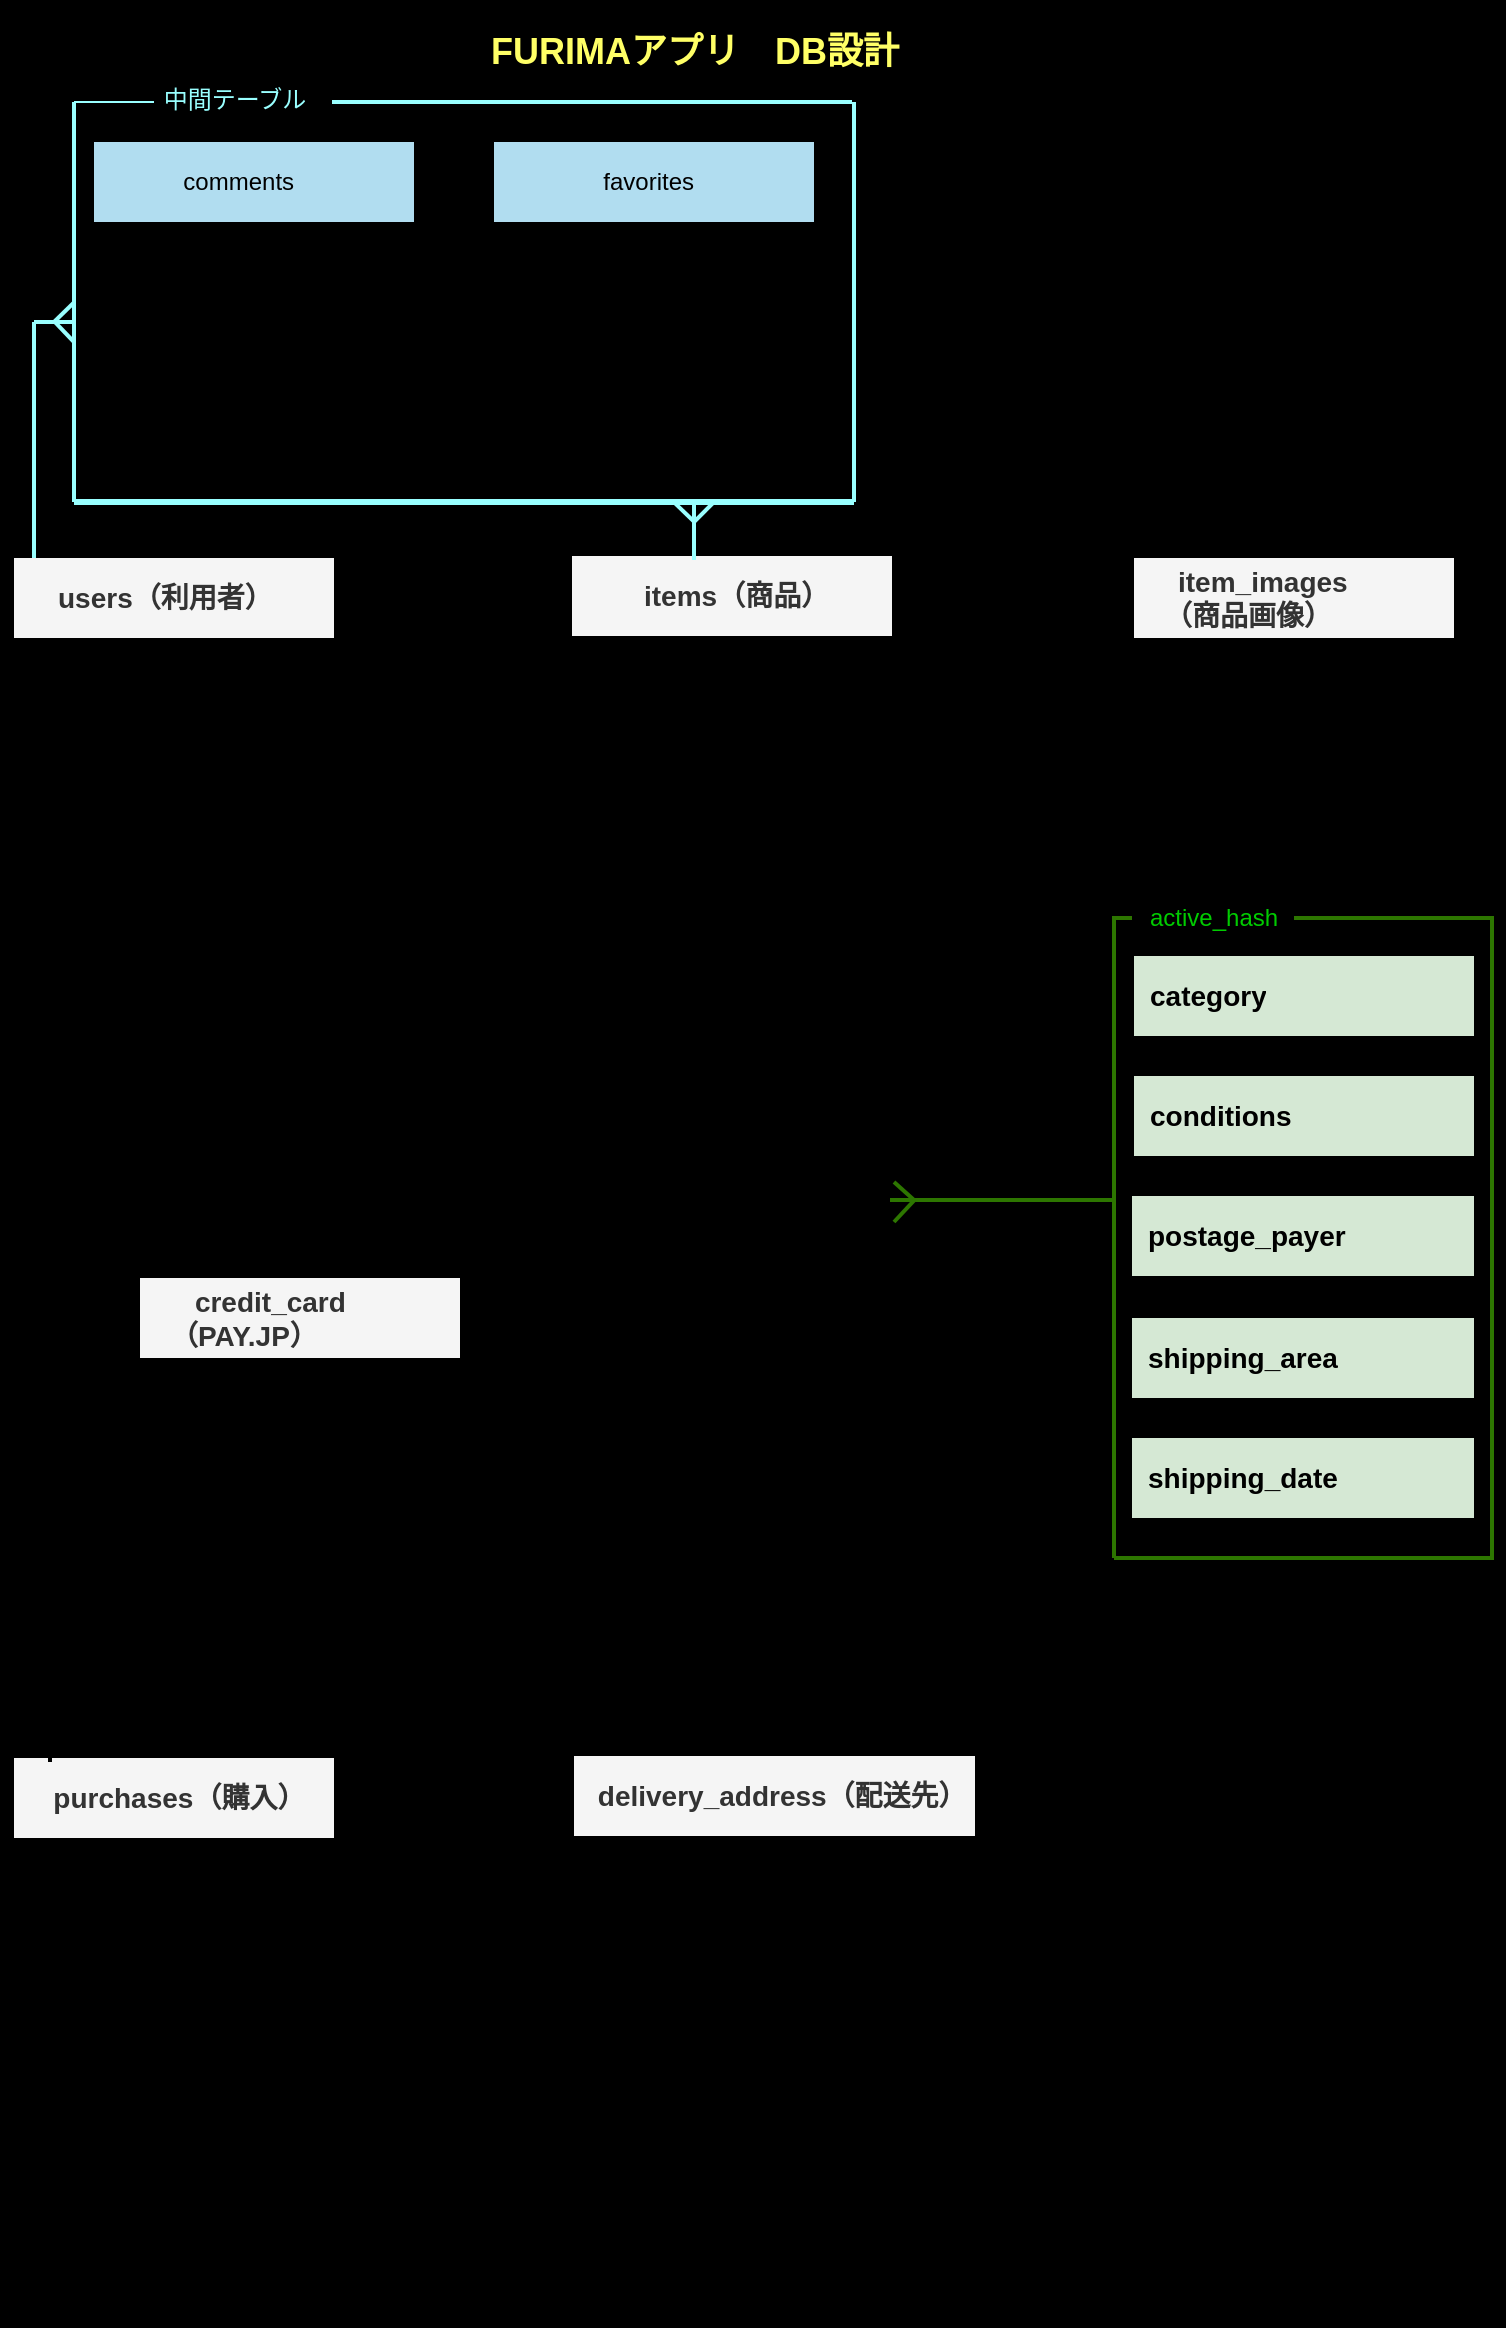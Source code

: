 <mxfile version="13.6.5" pages="3">
    <diagram id="qhYspbpHaAwBHuyNKg9w" name="ページ1">
        <mxGraphModel dx="728" dy="680" grid="1" gridSize="10" guides="1" tooltips="1" connect="0" arrows="1" fold="1" page="1" pageScale="1" pageWidth="827" pageHeight="1169" background="#000000" math="0" shadow="0">
            <root>
                <mxCell id="0"/>
                <mxCell id="1" parent="0"/>
                <mxCell id="51" value="" style="line;strokeWidth=2;html=1;" parent="1" vertex="1">
                    <mxGeometry x="240" y="436" width="120" height="5" as="geometry"/>
                </mxCell>
                <mxCell id="54" value="" style="endArrow=none;html=1;exitX=0.91;exitY=0.486;exitDx=0;exitDy=0;exitPerimeter=0;strokeWidth=2;entryX=0.346;entryY=0.533;entryDx=0;entryDy=0;entryPerimeter=0;" parent="1" source="51" target="128" edge="1">
                    <mxGeometry width="50" height="50" relative="1" as="geometry">
                        <mxPoint x="350" y="436" as="sourcePoint"/>
                        <mxPoint x="360" y="428" as="targetPoint"/>
                    </mxGeometry>
                </mxCell>
                <mxCell id="56" value="" style="endArrow=none;html=1;exitX=0.916;exitY=0.542;exitDx=0;exitDy=0;exitPerimeter=0;strokeWidth=2;" parent="1" edge="1">
                    <mxGeometry width="50" height="50" relative="1" as="geometry">
                        <mxPoint x="348.92" y="438.71" as="sourcePoint"/>
                        <mxPoint x="359" y="448" as="targetPoint"/>
                    </mxGeometry>
                </mxCell>
                <mxCell id="57" value="email" style="shape=partialRectangle;html=1;whiteSpace=wrap;connectable=0;fillColor=none;top=0;left=0;bottom=0;right=0;align=left;spacingLeft=6;overflow=hidden;" parent="1" vertex="1">
                    <mxGeometry x="80" y="358" width="160" height="40" as="geometry"/>
                </mxCell>
                <mxCell id="59" value="password" style="shape=partialRectangle;html=1;whiteSpace=wrap;connectable=0;fillColor=none;top=0;left=0;bottom=0;right=0;align=left;spacingLeft=6;overflow=hidden;" parent="1" vertex="1">
                    <mxGeometry x="80" y="398" width="160" height="40" as="geometry"/>
                </mxCell>
                <mxCell id="60" value="nickname" style="shape=partialRectangle;html=1;whiteSpace=wrap;connectable=0;fillColor=none;top=0;left=0;bottom=0;right=0;align=left;spacingLeft=6;overflow=hidden;" parent="1" vertex="1">
                    <mxGeometry x="80" y="318" width="160" height="40" as="geometry"/>
                </mxCell>
                <mxCell id="61" value="last_name" style="shape=partialRectangle;html=1;whiteSpace=wrap;connectable=0;fillColor=none;top=0;left=0;bottom=0;right=0;align=left;spacingLeft=6;overflow=hidden;" parent="1" vertex="1">
                    <mxGeometry x="80" y="438" width="160" height="40" as="geometry"/>
                </mxCell>
                <mxCell id="73" value="" style="shape=partialRectangle;html=1;whiteSpace=wrap;connectable=0;fillColor=none;top=0;left=0;bottom=0;right=0;align=left;spacingLeft=6;overflow=hidden;" parent="1" vertex="1">
                    <mxGeometry x="80" y="518" width="160" height="40" as="geometry"/>
                </mxCell>
                <mxCell id="74" value="first_name" style="shape=partialRectangle;html=1;whiteSpace=wrap;connectable=0;fillColor=none;top=0;left=0;bottom=0;right=0;align=left;spacingLeft=6;overflow=hidden;" parent="1" vertex="1">
                    <mxGeometry x="80" y="478" width="160" height="40" as="geometry"/>
                </mxCell>
                <mxCell id="75" value="name" style="shape=partialRectangle;html=1;whiteSpace=wrap;connectable=0;fillColor=none;top=0;left=0;bottom=0;right=0;align=left;spacingLeft=6;overflow=hidden;" parent="1" vertex="1">
                    <mxGeometry x="359" y="318" width="160" height="40" as="geometry"/>
                </mxCell>
                <mxCell id="89" value="price" style="shape=partialRectangle;html=1;whiteSpace=wrap;connectable=0;fillColor=none;top=0;left=0;bottom=0;right=0;align=left;spacingLeft=6;overflow=hidden;" parent="1" vertex="1">
                    <mxGeometry x="360" y="358" width="160" height="40" as="geometry"/>
                </mxCell>
                <mxCell id="90" value="description" style="shape=partialRectangle;html=1;whiteSpace=wrap;connectable=0;fillColor=none;top=0;left=0;bottom=0;right=0;align=left;spacingLeft=6;overflow=hidden;" parent="1" vertex="1">
                    <mxGeometry x="359" y="398" width="160" height="40" as="geometry"/>
                </mxCell>
                <mxCell id="103" value="" style="line;strokeWidth=2;html=1;perimeter=backbonePerimeter;points=[];outlineConnect=0;rounded=0;sketch=0;fillColor=none;" parent="1" vertex="1">
                    <mxGeometry x="80" y="313" width="160" height="10" as="geometry"/>
                </mxCell>
                <mxCell id="113" value="" style="line;strokeWidth=2;html=1;rounded=0;sketch=0;fillColor=none;" parent="1" vertex="1">
                    <mxGeometry x="80" y="274" width="160" height="10" as="geometry"/>
                </mxCell>
                <mxCell id="115" value="" style="line;strokeWidth=2;direction=south;html=1;rounded=0;sketch=0;fillColor=none;" parent="1" vertex="1">
                    <mxGeometry x="75" y="278" width="10" height="280" as="geometry"/>
                </mxCell>
                <mxCell id="116" value="" style="line;strokeWidth=2;direction=south;html=1;rounded=0;sketch=0;fillColor=none;" parent="1" vertex="1">
                    <mxGeometry x="235" y="278" width="10" height="280" as="geometry"/>
                </mxCell>
                <mxCell id="117" value="" style="line;strokeWidth=2;html=1;rounded=0;sketch=0;fillColor=none;" parent="1" vertex="1">
                    <mxGeometry x="80" y="552" width="160" height="10" as="geometry"/>
                </mxCell>
                <mxCell id="120" value="&lt;b&gt;&lt;font style=&quot;font-size: 14px&quot;&gt;　users（利用者）&lt;/font&gt;&lt;/b&gt;" style="shape=partialRectangle;html=1;whiteSpace=wrap;connectable=0;fillColor=#f5f5f5;top=0;left=0;bottom=0;right=0;align=left;spacingLeft=6;overflow=hidden;strokeColor=#666666;fontColor=#333333;" parent="1" vertex="1">
                    <mxGeometry x="80" y="278" width="160" height="40" as="geometry"/>
                </mxCell>
                <mxCell id="126" value="" style="line;strokeWidth=2;html=1;perimeter=backbonePerimeter;points=[];outlineConnect=0;rounded=0;sketch=0;fillColor=none;" parent="1" vertex="1">
                    <mxGeometry x="359" y="312" width="160" height="10" as="geometry"/>
                </mxCell>
                <mxCell id="127" value="" style="line;strokeWidth=2;html=1;rounded=0;sketch=0;fillColor=none;" parent="1" vertex="1">
                    <mxGeometry x="359" y="273" width="160" height="10" as="geometry"/>
                </mxCell>
                <mxCell id="128" value="" style="line;strokeWidth=2;direction=south;html=1;rounded=0;sketch=0;fillColor=none;" parent="1" vertex="1">
                    <mxGeometry x="354" y="277" width="10" height="441" as="geometry"/>
                </mxCell>
                <mxCell id="129" value="" style="line;strokeWidth=2;direction=south;html=1;rounded=0;sketch=0;fillColor=none;" parent="1" vertex="1">
                    <mxGeometry x="514" y="277" width="10" height="441" as="geometry"/>
                </mxCell>
                <mxCell id="131" value="&lt;font style=&quot;font-size: 14px&quot;&gt;&lt;b&gt;　　items（商品）&lt;/b&gt;&lt;/font&gt;" style="shape=partialRectangle;html=1;whiteSpace=wrap;connectable=0;fillColor=#f5f5f5;top=0;left=0;bottom=0;right=0;align=left;spacingLeft=6;overflow=hidden;strokeColor=#666666;fontColor=#333333;" parent="1" vertex="1">
                    <mxGeometry x="359" y="277" width="160" height="40" as="geometry"/>
                </mxCell>
                <mxCell id="134" value="images_id" style="shape=partialRectangle;html=1;whiteSpace=wrap;connectable=0;fillColor=none;top=0;left=0;bottom=0;right=0;align=left;spacingLeft=6;overflow=hidden;" parent="1" vertex="1">
                    <mxGeometry x="359" y="517" width="160" height="40" as="geometry"/>
                </mxCell>
                <mxCell id="135" value="condition_id" style="shape=partialRectangle;html=1;whiteSpace=wrap;connectable=0;fillColor=none;top=0;left=0;bottom=0;right=0;align=left;spacingLeft=6;overflow=hidden;" parent="1" vertex="1">
                    <mxGeometry x="359.5" y="557" width="160" height="40" as="geometry"/>
                </mxCell>
                <mxCell id="136" value="category_id" style="shape=partialRectangle;html=1;whiteSpace=wrap;connectable=0;fillColor=none;top=0;left=0;bottom=0;right=0;align=left;spacingLeft=6;overflow=hidden;" parent="1" vertex="1">
                    <mxGeometry x="359" y="438" width="160" height="40" as="geometry"/>
                </mxCell>
                <mxCell id="137" value="brand" style="shape=partialRectangle;html=1;whiteSpace=wrap;connectable=0;fillColor=none;top=0;left=0;bottom=0;right=0;align=left;spacingLeft=6;overflow=hidden;" parent="1" vertex="1">
                    <mxGeometry x="359" y="478" width="160" height="40" as="geometry"/>
                </mxCell>
                <mxCell id="138" value="" style="line;strokeWidth=2;html=1;rounded=0;sketch=0;fillColor=none;" parent="1" vertex="1">
                    <mxGeometry x="360" y="712" width="160" height="10" as="geometry"/>
                </mxCell>
                <mxCell id="139" value="item" style="shape=partialRectangle;html=1;whiteSpace=wrap;connectable=0;fillColor=none;top=0;left=0;bottom=0;right=0;align=left;spacingLeft=6;overflow=hidden;" parent="1" vertex="1">
                    <mxGeometry x="80" y="960" width="160" height="40" as="geometry"/>
                </mxCell>
                <mxCell id="140" value="user" style="shape=partialRectangle;html=1;whiteSpace=wrap;connectable=0;fillColor=none;top=0;left=0;bottom=0;right=0;align=left;spacingLeft=6;overflow=hidden;" parent="1" vertex="1">
                    <mxGeometry x="80" y="919" width="160" height="40" as="geometry"/>
                </mxCell>
                <mxCell id="144" value="" style="line;strokeWidth=2;html=1;perimeter=backbonePerimeter;points=[];outlineConnect=0;rounded=0;sketch=0;fillColor=none;" parent="1" vertex="1">
                    <mxGeometry x="80" y="913" width="160" height="10" as="geometry"/>
                </mxCell>
                <mxCell id="145" value="" style="line;strokeWidth=2;html=1;rounded=0;sketch=0;fillColor=none;" parent="1" vertex="1">
                    <mxGeometry x="80" y="873" width="160" height="10" as="geometry"/>
                </mxCell>
                <mxCell id="146" value="" style="line;strokeWidth=2;direction=south;html=1;rounded=0;sketch=0;fillColor=none;" parent="1" vertex="1">
                    <mxGeometry x="76" y="879" width="10" height="122" as="geometry"/>
                </mxCell>
                <mxCell id="147" value="" style="line;strokeWidth=2;direction=south;html=1;rounded=0;sketch=0;fillColor=none;" parent="1" vertex="1">
                    <mxGeometry x="235" y="879" width="10" height="122" as="geometry"/>
                </mxCell>
                <mxCell id="148" value="" style="line;strokeWidth=2;html=1;rounded=0;sketch=0;fillColor=none;" parent="1" vertex="1">
                    <mxGeometry x="80" y="995" width="160" height="10" as="geometry"/>
                </mxCell>
                <mxCell id="149" value="&lt;span style=&quot;font-weight: 700 ; text-align: center&quot;&gt;&lt;font style=&quot;font-size: 14px&quot;&gt;&amp;nbsp; &amp;nbsp;purchases（購入）&lt;/font&gt;&lt;/span&gt;" style="shape=partialRectangle;html=1;whiteSpace=wrap;connectable=0;fillColor=#f5f5f5;top=0;left=0;bottom=0;right=0;align=left;spacingLeft=6;overflow=hidden;strokeColor=#666666;fontColor=#333333;" parent="1" vertex="1">
                    <mxGeometry x="80" y="878" width="160" height="40" as="geometry"/>
                </mxCell>
                <mxCell id="151" value="prefectures_id" style="shape=partialRectangle;html=1;whiteSpace=wrap;connectable=0;fillColor=none;top=0;left=0;bottom=0;right=0;align=left;spacingLeft=6;overflow=hidden;" parent="1" vertex="1">
                    <mxGeometry x="359.5" y="956" width="160" height="40" as="geometry"/>
                </mxCell>
                <mxCell id="152" value="postal_code" style="shape=partialRectangle;html=1;whiteSpace=wrap;connectable=0;fillColor=none;top=0;left=0;bottom=0;right=0;align=left;spacingLeft=6;overflow=hidden;" parent="1" vertex="1">
                    <mxGeometry x="359.5" y="916" width="160" height="40" as="geometry"/>
                </mxCell>
                <mxCell id="153" value="" style="line;strokeWidth=2;html=1;perimeter=backbonePerimeter;points=[];outlineConnect=0;rounded=0;sketch=0;fillColor=none;" parent="1" vertex="1">
                    <mxGeometry x="359.5" y="912" width="200.5" height="10" as="geometry"/>
                </mxCell>
                <mxCell id="154" value="" style="line;strokeWidth=2;html=1;rounded=0;sketch=0;fillColor=none;" parent="1" vertex="1">
                    <mxGeometry x="359.5" y="872" width="200.5" height="10" as="geometry"/>
                </mxCell>
                <mxCell id="155" value="" style="line;strokeWidth=2;direction=south;html=1;rounded=0;sketch=0;fillColor=none;" parent="1" vertex="1">
                    <mxGeometry x="355.5" y="877" width="10" height="280" as="geometry"/>
                </mxCell>
                <mxCell id="156" value="" style="line;strokeWidth=2;direction=south;html=1;rounded=0;sketch=0;fillColor=none;" parent="1" vertex="1">
                    <mxGeometry x="554" y="877" width="10" height="280" as="geometry"/>
                </mxCell>
                <mxCell id="157" value="" style="line;strokeWidth=2;html=1;rounded=0;sketch=0;fillColor=none;" parent="1" vertex="1">
                    <mxGeometry x="360" y="1151" width="200" height="10" as="geometry"/>
                </mxCell>
                <mxCell id="158" value="&lt;span style=&quot;font-weight: 700 ; text-align: center&quot;&gt;&lt;font style=&quot;font-size: 14px&quot;&gt;&amp;nbsp;delivery_address（配送先）&lt;/font&gt;&lt;/span&gt;" style="shape=partialRectangle;html=1;whiteSpace=wrap;connectable=0;fillColor=#f5f5f5;top=0;left=0;bottom=0;right=0;align=left;spacingLeft=6;overflow=hidden;strokeColor=#666666;fontColor=#333333;" parent="1" vertex="1">
                    <mxGeometry x="360" y="877" width="200.5" height="40" as="geometry"/>
                </mxCell>
                <mxCell id="159" value="municipality_id" style="shape=partialRectangle;html=1;whiteSpace=wrap;connectable=0;fillColor=none;top=0;left=0;bottom=0;right=0;align=left;spacingLeft=6;overflow=hidden;" parent="1" vertex="1">
                    <mxGeometry x="359" y="996" width="160" height="40" as="geometry"/>
                </mxCell>
                <mxCell id="160" value="house_number" style="shape=partialRectangle;html=1;whiteSpace=wrap;connectable=0;fillColor=none;top=0;left=0;bottom=0;right=0;align=left;spacingLeft=6;overflow=hidden;" parent="1" vertex="1">
                    <mxGeometry x="358" y="1036" width="160" height="40" as="geometry"/>
                </mxCell>
                <mxCell id="161" value="birth_day" style="shape=partialRectangle;html=1;whiteSpace=wrap;connectable=0;fillColor=none;top=0;left=0;bottom=0;right=0;align=left;spacingLeft=6;overflow=hidden;" parent="1" vertex="1">
                    <mxGeometry x="79" y="517" width="160" height="40" as="geometry"/>
                </mxCell>
                <mxCell id="164" value="shipping_date_id" style="shape=partialRectangle;html=1;whiteSpace=wrap;connectable=0;fillColor=none;top=0;left=0;bottom=0;right=0;align=left;spacingLeft=6;overflow=hidden;" parent="1" vertex="1">
                    <mxGeometry x="360" y="678" width="160" height="40" as="geometry"/>
                </mxCell>
                <mxCell id="165" value="shipping_area_id" style="shape=partialRectangle;html=1;whiteSpace=wrap;connectable=0;fillColor=none;top=0;left=0;bottom=0;right=0;align=left;spacingLeft=6;overflow=hidden;" parent="1" vertex="1">
                    <mxGeometry x="360" y="638" width="160" height="40" as="geometry"/>
                </mxCell>
                <mxCell id="166" value="postage_payer_id" style="shape=partialRectangle;html=1;whiteSpace=wrap;connectable=0;fillColor=none;top=0;left=0;bottom=0;right=0;align=left;spacingLeft=6;overflow=hidden;" parent="1" vertex="1">
                    <mxGeometry x="360" y="598" width="160" height="40" as="geometry"/>
                </mxCell>
                <mxCell id="167" value="" style="line;strokeWidth=2;html=1;rounded=0;sketch=0;fillColor=none;" parent="1" vertex="1">
                    <mxGeometry x="240" y="952" width="121" height="10" as="geometry"/>
                </mxCell>
                <mxCell id="168" value="building_name" style="shape=partialRectangle;html=1;whiteSpace=wrap;connectable=0;fillColor=none;top=0;left=0;bottom=0;right=0;align=left;spacingLeft=6;overflow=hidden;" parent="1" vertex="1">
                    <mxGeometry x="359" y="1076" width="160" height="40" as="geometry"/>
                </mxCell>
                <mxCell id="169" value="phone_number" style="shape=partialRectangle;html=1;whiteSpace=wrap;connectable=0;fillColor=none;top=0;left=0;bottom=0;right=0;align=left;spacingLeft=6;overflow=hidden;" parent="1" vertex="1">
                    <mxGeometry x="360" y="1116" width="160" height="40" as="geometry"/>
                </mxCell>
                <mxCell id="173" value="" style="line;strokeWidth=1;html=1;" parent="1" vertex="1">
                    <mxGeometry x="518" y="355" width="122" height="5" as="geometry"/>
                </mxCell>
                <mxCell id="176" value="image" style="shape=partialRectangle;html=1;whiteSpace=wrap;connectable=0;fillColor=none;top=0;left=0;bottom=0;right=0;align=left;spacingLeft=6;overflow=hidden;" parent="1" vertex="1">
                    <mxGeometry x="640" y="358" width="160" height="40" as="geometry"/>
                </mxCell>
                <mxCell id="178" value="item" style="shape=partialRectangle;html=1;whiteSpace=wrap;connectable=0;fillColor=none;top=0;left=0;bottom=0;right=0;align=left;spacingLeft=6;overflow=hidden;" parent="1" vertex="1">
                    <mxGeometry x="640" y="318" width="160" height="40" as="geometry"/>
                </mxCell>
                <mxCell id="180" value="" style="shape=partialRectangle;html=1;whiteSpace=wrap;connectable=0;fillColor=none;top=0;left=0;bottom=0;right=0;align=left;spacingLeft=6;overflow=hidden;" parent="1" vertex="1">
                    <mxGeometry x="640" y="517" width="160" height="40" as="geometry"/>
                </mxCell>
                <mxCell id="182" value="" style="line;strokeWidth=2;html=1;perimeter=backbonePerimeter;points=[];outlineConnect=0;rounded=0;sketch=0;fillColor=none;" parent="1" vertex="1">
                    <mxGeometry x="640" y="313" width="160" height="10" as="geometry"/>
                </mxCell>
                <mxCell id="183" value="" style="line;strokeWidth=2;html=1;rounded=0;sketch=0;fillColor=none;" parent="1" vertex="1">
                    <mxGeometry x="640" y="274" width="160" height="10" as="geometry"/>
                </mxCell>
                <mxCell id="184" value="" style="line;strokeWidth=2;direction=south;html=1;rounded=0;sketch=0;fillColor=none;" parent="1" vertex="1">
                    <mxGeometry x="635" y="278" width="10" height="120" as="geometry"/>
                </mxCell>
                <mxCell id="185" value="" style="line;strokeWidth=2;direction=south;html=1;rounded=0;sketch=0;fillColor=none;" parent="1" vertex="1">
                    <mxGeometry x="795" y="278" width="10" height="120" as="geometry"/>
                </mxCell>
                <mxCell id="186" value="" style="line;strokeWidth=2;html=1;rounded=0;sketch=0;fillColor=none;" parent="1" vertex="1">
                    <mxGeometry x="640" y="392" width="160" height="10" as="geometry"/>
                </mxCell>
                <mxCell id="187" value="&lt;b&gt;&lt;font style=&quot;font-size: 14px&quot;&gt;　item_images&lt;br&gt;　（商品画像）&lt;/font&gt;&lt;/b&gt;" style="shape=partialRectangle;html=1;whiteSpace=wrap;connectable=0;fillColor=#f5f5f5;top=0;left=0;bottom=0;right=0;align=left;spacingLeft=6;overflow=hidden;strokeColor=#666666;fontColor=#333333;" parent="1" vertex="1">
                    <mxGeometry x="640" y="278" width="160" height="40" as="geometry"/>
                </mxCell>
                <mxCell id="191" value="" style="endArrow=none;html=1;entryX=0.58;entryY=0.484;entryDx=0;entryDy=0;entryPerimeter=0;exitX=0.918;exitY=0.508;exitDx=0;exitDy=0;exitPerimeter=0;" parent="1" source="173" target="184" edge="1">
                    <mxGeometry width="50" height="50" relative="1" as="geometry">
                        <mxPoint x="630" y="357" as="sourcePoint"/>
                        <mxPoint x="639" y="348.88" as="targetPoint"/>
                        <Array as="points">
                            <mxPoint x="639" y="349"/>
                        </Array>
                    </mxGeometry>
                </mxCell>
                <mxCell id="192" value="" style="endArrow=none;html=1;entryX=0.58;entryY=0.484;entryDx=0;entryDy=0;entryPerimeter=0;exitX=0.918;exitY=0.508;exitDx=0;exitDy=0;exitPerimeter=0;" parent="1" source="173" edge="1">
                    <mxGeometry width="50" height="50" relative="1" as="geometry">
                        <mxPoint x="629.836" y="377.94" as="sourcePoint"/>
                        <mxPoint x="640.0" y="368" as="targetPoint"/>
                        <Array as="points"/>
                    </mxGeometry>
                </mxCell>
                <mxCell id="193" value="&lt;font color=&quot;#00cc00&quot;&gt;active_hash&lt;/font&gt;" style="shape=partialRectangle;html=1;whiteSpace=wrap;connectable=0;fillColor=none;top=0;left=0;bottom=0;right=0;align=left;spacingLeft=6;overflow=hidden;" parent="1" vertex="1">
                    <mxGeometry x="640" y="438" width="160" height="40" as="geometry"/>
                </mxCell>
                <mxCell id="201" value="&lt;b&gt;&lt;font style=&quot;font-size: 14px&quot;&gt;conditions&lt;/font&gt;&lt;/b&gt;" style="shape=partialRectangle;html=1;whiteSpace=wrap;connectable=0;fillColor=#d5e8d4;top=0;left=0;bottom=0;right=0;align=left;spacingLeft=6;overflow=hidden;strokeColor=#82b366;fontColor=#000000;" parent="1" vertex="1">
                    <mxGeometry x="640" y="537" width="170" height="40" as="geometry"/>
                </mxCell>
                <mxCell id="204" value="&lt;b&gt;&lt;font style=&quot;font-size: 14px&quot;&gt;category&lt;/font&gt;&lt;/b&gt;" style="shape=partialRectangle;html=1;whiteSpace=wrap;connectable=0;fillColor=#d5e8d4;top=0;left=0;bottom=0;right=0;align=left;spacingLeft=6;overflow=hidden;strokeColor=#82b366;fontColor=#000000;" parent="1" vertex="1">
                    <mxGeometry x="640" y="477" width="170" height="40" as="geometry"/>
                </mxCell>
                <mxCell id="205" value="&lt;span style=&quot;font-size: 14px&quot;&gt;&lt;b&gt;postage_payer&lt;/b&gt;&lt;/span&gt;" style="shape=partialRectangle;html=1;whiteSpace=wrap;connectable=0;fillColor=#d5e8d4;top=0;left=0;bottom=0;right=0;align=left;spacingLeft=6;overflow=hidden;strokeColor=#82b366;fontColor=#000000;" parent="1" vertex="1">
                    <mxGeometry x="639" y="597" width="171" height="40" as="geometry"/>
                </mxCell>
                <mxCell id="206" value="&lt;b&gt;&lt;font style=&quot;font-size: 14px&quot;&gt;shipping_area&lt;/font&gt;&lt;/b&gt;" style="shape=partialRectangle;html=1;whiteSpace=wrap;connectable=0;fillColor=#d5e8d4;top=0;left=0;bottom=0;right=0;align=left;spacingLeft=6;overflow=hidden;strokeColor=#82b366;fontColor=#000000;" parent="1" vertex="1">
                    <mxGeometry x="639" y="658" width="171" height="40" as="geometry"/>
                </mxCell>
                <mxCell id="207" value="&lt;span style=&quot;font-size: 14px&quot;&gt;&lt;b&gt;shipping_date&lt;/b&gt;&lt;/span&gt;" style="shape=partialRectangle;html=1;whiteSpace=wrap;connectable=0;fillColor=#d5e8d4;top=0;left=0;bottom=0;right=0;align=left;spacingLeft=6;overflow=hidden;strokeColor=#82b366;fontColor=#000000;" parent="1" vertex="1">
                    <mxGeometry x="639" y="718" width="171" height="40" as="geometry"/>
                </mxCell>
                <mxCell id="209" value="" style="line;strokeWidth=2;html=1;rounded=0;sketch=0;fillColor=#60a917;fontColor=#ffffff;strokeColor=#2D7600;" parent="1" vertex="1">
                    <mxGeometry x="518" y="594" width="112" height="10" as="geometry"/>
                </mxCell>
                <mxCell id="210" value="" style="line;strokeWidth=2;html=1;rounded=0;sketch=0;fillColor=#60a917;fontColor=#ffffff;strokeColor=#2D7600;" parent="1" vertex="1">
                    <mxGeometry x="630" y="773" width="190" height="10" as="geometry"/>
                </mxCell>
                <mxCell id="211" value="" style="line;strokeWidth=2;direction=south;html=1;rounded=0;sketch=0;fillColor=#60a917;fontColor=#ffffff;strokeColor=#2D7600;" parent="1" vertex="1">
                    <mxGeometry x="625" y="458" width="10" height="320" as="geometry"/>
                </mxCell>
                <mxCell id="212" value="" style="line;strokeWidth=2;html=1;rounded=0;sketch=0;fillColor=#60a917;fontColor=#ffffff;strokeColor=#2D7600;" parent="1" vertex="1">
                    <mxGeometry x="720" y="453" width="100" height="10" as="geometry"/>
                </mxCell>
                <mxCell id="213" value="" style="line;strokeWidth=2;direction=south;html=1;rounded=0;sketch=0;fillColor=#60a917;fontColor=#ffffff;strokeColor=#2D7600;" parent="1" vertex="1">
                    <mxGeometry x="814" y="458" width="10" height="320" as="geometry"/>
                </mxCell>
                <mxCell id="215" value="" style="endArrow=none;html=1;fontColor=#000000;fillColor=#60a917;strokeColor=#2D7600;strokeWidth=2;" parent="1" edge="1">
                    <mxGeometry width="50" height="50" relative="1" as="geometry">
                        <mxPoint x="520" y="590" as="sourcePoint"/>
                        <mxPoint x="530" y="599" as="targetPoint"/>
                        <Array as="points"/>
                    </mxGeometry>
                </mxCell>
                <mxCell id="216" value="" style="endArrow=none;html=1;fontColor=#000000;entryX=0.112;entryY=0.466;entryDx=0;entryDy=0;entryPerimeter=0;fillColor=#60a917;strokeColor=#2D7600;strokeWidth=2;" parent="1" target="209" edge="1">
                    <mxGeometry width="50" height="50" relative="1" as="geometry">
                        <mxPoint x="520" y="610" as="sourcePoint"/>
                        <mxPoint x="539.872" y="608.8" as="targetPoint"/>
                        <Array as="points"/>
                    </mxGeometry>
                </mxCell>
                <mxCell id="218" value="" style="line;strokeWidth=2;html=1;rounded=0;sketch=0;fillColor=#60a917;fontColor=#ffffff;strokeColor=#2D7600;" parent="1" vertex="1">
                    <mxGeometry x="629" y="453" width="10" height="10" as="geometry"/>
                </mxCell>
                <mxCell id="219" value="" style="line;strokeWidth=2;direction=south;html=1;rounded=0;sketch=0;fillColor=none;fontColor=#000000;" parent="1" vertex="1">
                    <mxGeometry x="93" y="557" width="10" height="323" as="geometry"/>
                </mxCell>
                <mxCell id="220" value="&lt;h2&gt;&lt;u&gt;&lt;b&gt;&lt;font color=&quot;#ffff66&quot;&gt;FURIMAアプリ　DB設計&lt;/font&gt;&lt;/b&gt;&lt;/u&gt;&lt;/h2&gt;" style="text;html=1;align=center;verticalAlign=middle;resizable=0;points=[];autosize=1;" parent="1" vertex="1">
                    <mxGeometry x="310" width="220" height="50" as="geometry"/>
                </mxCell>
                <mxCell id="221" value="" style="line;strokeWidth=2;html=1;" parent="1" vertex="1">
                    <mxGeometry x="89" y="565" width="20" height="10" as="geometry"/>
                </mxCell>
                <mxCell id="222" value="" style="line;strokeWidth=2;html=1;" parent="1" vertex="1">
                    <mxGeometry x="88" y="863" width="20" height="10" as="geometry"/>
                </mxCell>
                <mxCell id="226" value="" style="line;strokeWidth=2;direction=south;html=1;" parent="1" vertex="1">
                    <mxGeometry x="245" y="947" width="10" height="20" as="geometry"/>
                </mxCell>
                <mxCell id="227" value="" style="line;strokeWidth=2;direction=south;html=1;" parent="1" vertex="1">
                    <mxGeometry x="345.5" y="947.5" width="10" height="20" as="geometry"/>
                </mxCell>
                <mxCell id="228" value="items_id" style="shape=partialRectangle;html=1;whiteSpace=wrap;connectable=0;fillColor=none;top=0;left=0;bottom=0;right=0;align=left;spacingLeft=6;overflow=hidden;" parent="1" vertex="1">
                    <mxGeometry x="120" y="150" width="160" height="40" as="geometry"/>
                </mxCell>
                <mxCell id="229" value="user_id" style="shape=partialRectangle;html=1;whiteSpace=wrap;connectable=0;fillColor=none;top=0;left=0;bottom=0;right=0;align=left;spacingLeft=6;overflow=hidden;" parent="1" vertex="1">
                    <mxGeometry x="120" y="110" width="160" height="40" as="geometry"/>
                </mxCell>
                <mxCell id="230" value="" style="line;strokeWidth=2;html=1;perimeter=backbonePerimeter;points=[];outlineConnect=0;rounded=0;sketch=0;fillColor=none;" parent="1" vertex="1">
                    <mxGeometry x="120" y="105" width="160" height="10" as="geometry"/>
                </mxCell>
                <mxCell id="231" value="" style="line;strokeWidth=2;html=1;rounded=0;sketch=0;fillColor=none;" parent="1" vertex="1">
                    <mxGeometry x="120" y="66" width="160" height="10" as="geometry"/>
                </mxCell>
                <mxCell id="232" value="" style="line;strokeWidth=2;direction=south;html=1;rounded=0;sketch=0;fillColor=none;" parent="1" vertex="1">
                    <mxGeometry x="115" y="70" width="10" height="160" as="geometry"/>
                </mxCell>
                <mxCell id="233" value="" style="line;strokeWidth=2;direction=south;html=1;rounded=0;sketch=0;fillColor=none;" parent="1" vertex="1">
                    <mxGeometry x="275" y="70" width="10" height="160" as="geometry"/>
                </mxCell>
                <mxCell id="234" value="" style="line;strokeWidth=2;html=1;rounded=0;sketch=0;fillColor=none;" parent="1" vertex="1">
                    <mxGeometry x="120" y="224" width="160" height="10" as="geometry"/>
                </mxCell>
                <mxCell id="235" value="&lt;font color=&quot;#000000&quot;&gt;&amp;nbsp; &amp;nbsp; &amp;nbsp; &amp;nbsp; &amp;nbsp; &amp;nbsp;comments&lt;/font&gt;" style="shape=partialRectangle;html=1;whiteSpace=wrap;connectable=0;fillColor=#b1ddf0;top=0;left=0;bottom=0;right=0;align=left;spacingLeft=6;overflow=hidden;strokeColor=#10739e;" parent="1" vertex="1">
                    <mxGeometry x="120" y="70" width="160" height="40" as="geometry"/>
                </mxCell>
                <mxCell id="242" value="" style="line;strokeWidth=2;direction=south;html=1;strokeColor=#99FFFF;" parent="1" vertex="1">
                    <mxGeometry x="85" y="160" width="10" height="118" as="geometry"/>
                </mxCell>
                <mxCell id="251" value="" style="line;strokeWidth=2;html=1;strokeColor=#99FFFF;" parent="1" vertex="1">
                    <mxGeometry x="90" y="155" width="20" height="10" as="geometry"/>
                </mxCell>
                <mxCell id="252" value="item_id" style="shape=partialRectangle;html=1;whiteSpace=wrap;connectable=0;fillColor=none;top=0;left=0;bottom=0;right=0;align=left;spacingLeft=6;overflow=hidden;" parent="1" vertex="1">
                    <mxGeometry x="320" y="150" width="160" height="40" as="geometry"/>
                </mxCell>
                <mxCell id="253" value="user_id" style="shape=partialRectangle;html=1;whiteSpace=wrap;connectable=0;fillColor=none;top=0;left=0;bottom=0;right=0;align=left;spacingLeft=6;overflow=hidden;" parent="1" vertex="1">
                    <mxGeometry x="320" y="110" width="160" height="40" as="geometry"/>
                </mxCell>
                <mxCell id="254" value="" style="line;strokeWidth=2;html=1;perimeter=backbonePerimeter;points=[];outlineConnect=0;rounded=0;sketch=0;fillColor=none;" parent="1" vertex="1">
                    <mxGeometry x="320" y="105" width="160" height="10" as="geometry"/>
                </mxCell>
                <mxCell id="255" value="" style="line;strokeWidth=2;html=1;rounded=0;sketch=0;fillColor=none;" parent="1" vertex="1">
                    <mxGeometry x="320" y="66" width="160" height="10" as="geometry"/>
                </mxCell>
                <mxCell id="256" value="" style="line;strokeWidth=2;direction=south;html=1;rounded=0;sketch=0;fillColor=none;" parent="1" vertex="1">
                    <mxGeometry x="315" y="70" width="10" height="120" as="geometry"/>
                </mxCell>
                <mxCell id="257" value="" style="line;strokeWidth=2;direction=south;html=1;rounded=0;sketch=0;fillColor=none;" parent="1" vertex="1">
                    <mxGeometry x="475" y="70" width="10" height="120" as="geometry"/>
                </mxCell>
                <mxCell id="258" value="" style="line;strokeWidth=2;html=1;rounded=0;sketch=0;fillColor=none;" parent="1" vertex="1">
                    <mxGeometry x="320" y="184" width="160" height="10" as="geometry"/>
                </mxCell>
                <mxCell id="259" value="&lt;font color=&quot;#000000&quot;&gt;&amp;nbsp; &amp;nbsp; &amp;nbsp; &amp;nbsp; &amp;nbsp; &amp;nbsp; &amp;nbsp; favorites&lt;/font&gt;" style="shape=partialRectangle;html=1;whiteSpace=wrap;connectable=0;fillColor=#b1ddf0;top=0;left=0;bottom=0;right=0;align=left;spacingLeft=6;overflow=hidden;strokeColor=#10739e;" parent="1" vertex="1">
                    <mxGeometry x="320" y="70" width="160" height="40" as="geometry"/>
                </mxCell>
                <mxCell id="265" value="" style="line;strokeWidth=2;direction=south;html=1;strokeColor=#99FFFF;" parent="1" vertex="1">
                    <mxGeometry x="415" y="250" width="10" height="29" as="geometry"/>
                </mxCell>
                <mxCell id="266" value="" style="endArrow=none;html=1;strokeWidth=2;strokeColor=#99FFFF;" parent="1" edge="1">
                    <mxGeometry width="50" height="50" relative="1" as="geometry">
                        <mxPoint x="420" y="260" as="sourcePoint"/>
                        <mxPoint x="430" y="250" as="targetPoint"/>
                    </mxGeometry>
                </mxCell>
                <mxCell id="267" value="" style="endArrow=none;html=1;strokeWidth=2;entryX=0.769;entryY=0.504;entryDx=0;entryDy=0;entryPerimeter=0;strokeColor=#99FFFF;" parent="1" target="275" edge="1">
                    <mxGeometry width="50" height="50" relative="1" as="geometry">
                        <mxPoint x="420.11" y="259.9" as="sourcePoint"/>
                        <mxPoint x="410.0" y="251.002" as="targetPoint"/>
                    </mxGeometry>
                </mxCell>
                <mxCell id="273" value="" style="line;strokeWidth=2;html=1;strokeColor=#99FFFF;" parent="1" vertex="1">
                    <mxGeometry x="239" y="45" width="260" height="10" as="geometry"/>
                </mxCell>
                <mxCell id="274" value="" style="line;strokeWidth=2;direction=south;html=1;strokeColor=#99FFFF;" parent="1" vertex="1">
                    <mxGeometry x="495" y="50" width="10" height="200" as="geometry"/>
                </mxCell>
                <mxCell id="275" value="" style="line;strokeWidth=3;html=1;strokeColor=#99FFFF;" parent="1" vertex="1">
                    <mxGeometry x="110" y="245" width="390" height="10" as="geometry"/>
                </mxCell>
                <mxCell id="276" value="" style="line;strokeWidth=2;direction=south;html=1;strokeColor=#99FFFF;" parent="1" vertex="1">
                    <mxGeometry x="105" y="50" width="10" height="200" as="geometry"/>
                </mxCell>
                <mxCell id="277" value="&lt;font color=&quot;#99ffff&quot;&gt;中間テーブル&lt;/font&gt;" style="text;html=1;align=center;verticalAlign=middle;resizable=0;points=[];autosize=1;" parent="1" vertex="1">
                    <mxGeometry x="145" y="39" width="90" height="20" as="geometry"/>
                </mxCell>
                <mxCell id="278" value="" style="line;strokeWidth=1;html=1;strokeColor=#99FFFF;" parent="1" vertex="1">
                    <mxGeometry x="110" y="45" width="40" height="10" as="geometry"/>
                </mxCell>
                <mxCell id="280" value="" style="endArrow=none;html=1;strokeColor=#99FFFF;strokeWidth=2;entryX=0.2;entryY=0.474;entryDx=0;entryDy=0;entryPerimeter=0;" parent="1" edge="1">
                    <mxGeometry width="50" height="50" relative="1" as="geometry">
                        <mxPoint x="100" y="160" as="sourcePoint"/>
                        <mxPoint x="110.26" y="150" as="targetPoint"/>
                    </mxGeometry>
                </mxCell>
                <mxCell id="281" value="" style="endArrow=none;html=1;strokeColor=#99FFFF;strokeWidth=2;entryX=0.513;entryY=0.484;entryDx=0;entryDy=0;entryPerimeter=0;" parent="1" target="251" edge="1">
                    <mxGeometry width="50" height="50" relative="1" as="geometry">
                        <mxPoint x="110" y="170" as="sourcePoint"/>
                        <mxPoint x="119.45" y="160.4" as="targetPoint"/>
                    </mxGeometry>
                </mxCell>
                <mxCell id="282" value="comment" style="shape=partialRectangle;html=1;whiteSpace=wrap;connectable=0;fillColor=none;top=0;left=0;bottom=0;right=0;align=left;spacingLeft=6;overflow=hidden;" parent="1" vertex="1">
                    <mxGeometry x="120" y="191" width="160" height="38" as="geometry"/>
                </mxCell>
                <mxCell id="283" value="" style="line;strokeWidth=2;direction=south;html=1;" parent="1" vertex="1">
                    <mxGeometry x="195" y="557" width="10" height="83" as="geometry"/>
                </mxCell>
                <mxCell id="285" value="expiration_year" style="shape=partialRectangle;html=1;whiteSpace=wrap;connectable=0;fillColor=none;top=0;left=0;bottom=0;right=0;align=left;spacingLeft=6;overflow=hidden;" parent="1" vertex="1">
                    <mxGeometry x="143" y="720" width="160" height="40" as="geometry"/>
                </mxCell>
                <mxCell id="286" value="card_number" style="shape=partialRectangle;html=1;whiteSpace=wrap;connectable=0;fillColor=none;top=0;left=0;bottom=0;right=0;align=left;spacingLeft=6;overflow=hidden;" parent="1" vertex="1">
                    <mxGeometry x="143" y="681" width="160" height="40" as="geometry"/>
                </mxCell>
                <mxCell id="287" value="" style="line;strokeWidth=2;html=1;perimeter=backbonePerimeter;points=[];outlineConnect=0;rounded=0;sketch=0;fillColor=none;" parent="1" vertex="1">
                    <mxGeometry x="143" y="673" width="160" height="10" as="geometry"/>
                </mxCell>
                <mxCell id="288" value="" style="line;strokeWidth=2;html=1;rounded=0;sketch=0;fillColor=none;" parent="1" vertex="1">
                    <mxGeometry x="143" y="634" width="160" height="10" as="geometry"/>
                </mxCell>
                <mxCell id="289" value="" style="line;strokeWidth=2;direction=south;html=1;rounded=0;sketch=0;fillColor=none;" parent="1" vertex="1">
                    <mxGeometry x="138" y="638" width="10" height="203" as="geometry"/>
                </mxCell>
                <mxCell id="290" value="" style="line;strokeWidth=2;direction=south;html=1;rounded=0;sketch=0;fillColor=none;" parent="1" vertex="1">
                    <mxGeometry x="298" y="638" width="10" height="203" as="geometry"/>
                </mxCell>
                <mxCell id="291" value="" style="line;strokeWidth=2;html=1;rounded=0;sketch=0;fillColor=none;" parent="1" vertex="1">
                    <mxGeometry x="143" y="836" width="160" height="10" as="geometry"/>
                </mxCell>
                <mxCell id="292" value="&lt;b&gt;&lt;font style=&quot;font-size: 14px&quot;&gt;&amp;nbsp; &amp;nbsp; &amp;nbsp;credit_card&lt;br&gt;　（PAY.JP）&lt;/font&gt;&lt;/b&gt;" style="shape=partialRectangle;html=1;whiteSpace=wrap;connectable=0;fillColor=#f5f5f5;top=0;left=0;bottom=0;right=0;align=left;spacingLeft=6;overflow=hidden;strokeColor=#666666;fontColor=#333333;" parent="1" vertex="1">
                    <mxGeometry x="143" y="638" width="160" height="40" as="geometry"/>
                </mxCell>
                <mxCell id="295" value="expiration_day" style="shape=partialRectangle;html=1;whiteSpace=wrap;connectable=0;fillColor=none;top=0;left=0;bottom=0;right=0;align=left;spacingLeft=6;overflow=hidden;" parent="1" vertex="1">
                    <mxGeometry x="143" y="760" width="160" height="40" as="geometry"/>
                </mxCell>
                <mxCell id="296" value="security_code" style="shape=partialRectangle;html=1;whiteSpace=wrap;connectable=0;fillColor=none;top=0;left=0;bottom=0;right=0;align=left;spacingLeft=6;overflow=hidden;" parent="1" vertex="1">
                    <mxGeometry x="143" y="801" width="160" height="40" as="geometry"/>
                </mxCell>
                <mxCell id="298" value="" style="line;strokeWidth=2;html=1;" parent="1" vertex="1">
                    <mxGeometry x="190" y="565" width="20" height="10" as="geometry"/>
                </mxCell>
                <mxCell id="299" value="" style="line;strokeWidth=2;html=1;" parent="1" vertex="1">
                    <mxGeometry x="190" y="625" width="20" height="10" as="geometry"/>
                </mxCell>
            </root>
        </mxGraphModel>
    </diagram>
    <diagram name="修正１" id="-8Ltym87Qck8ds0qKsUL">
        <mxGraphModel dx="728" dy="680" grid="1" gridSize="10" guides="1" tooltips="1" connect="0" arrows="1" fold="1" page="1" pageScale="1" pageWidth="827" pageHeight="1169" background="#000000" math="0" shadow="0">
            <root>
                <mxCell id="7h2anYFCY9wX1DE6tC8u-0"/>
                <mxCell id="7h2anYFCY9wX1DE6tC8u-1" parent="7h2anYFCY9wX1DE6tC8u-0"/>
                <mxCell id="7h2anYFCY9wX1DE6tC8u-2" value="" style="line;strokeWidth=2;html=1;" parent="7h2anYFCY9wX1DE6tC8u-1" vertex="1">
                    <mxGeometry x="240" y="436" width="120" height="5" as="geometry"/>
                </mxCell>
                <mxCell id="7h2anYFCY9wX1DE6tC8u-3" value="" style="endArrow=none;html=1;exitX=0.91;exitY=0.486;exitDx=0;exitDy=0;exitPerimeter=0;strokeWidth=2;entryX=0.346;entryY=0.533;entryDx=0;entryDy=0;entryPerimeter=0;" parent="7h2anYFCY9wX1DE6tC8u-1" source="7h2anYFCY9wX1DE6tC8u-2" target="7h2anYFCY9wX1DE6tC8u-22" edge="1">
                    <mxGeometry width="50" height="50" relative="1" as="geometry">
                        <mxPoint x="350" y="436" as="sourcePoint"/>
                        <mxPoint x="360" y="428" as="targetPoint"/>
                    </mxGeometry>
                </mxCell>
                <mxCell id="7h2anYFCY9wX1DE6tC8u-4" value="" style="endArrow=none;html=1;exitX=0.916;exitY=0.542;exitDx=0;exitDy=0;exitPerimeter=0;strokeWidth=2;" parent="7h2anYFCY9wX1DE6tC8u-1" edge="1">
                    <mxGeometry width="50" height="50" relative="1" as="geometry">
                        <mxPoint x="348.92" y="438.71" as="sourcePoint"/>
                        <mxPoint x="359" y="448" as="targetPoint"/>
                    </mxGeometry>
                </mxCell>
                <mxCell id="7h2anYFCY9wX1DE6tC8u-5" value="email" style="shape=partialRectangle;html=1;whiteSpace=wrap;connectable=0;fillColor=none;top=0;left=0;bottom=0;right=0;align=left;spacingLeft=6;overflow=hidden;" parent="7h2anYFCY9wX1DE6tC8u-1" vertex="1">
                    <mxGeometry x="80" y="358" width="160" height="40" as="geometry"/>
                </mxCell>
                <mxCell id="7h2anYFCY9wX1DE6tC8u-6" value="password" style="shape=partialRectangle;html=1;whiteSpace=wrap;connectable=0;fillColor=none;top=0;left=0;bottom=0;right=0;align=left;spacingLeft=6;overflow=hidden;" parent="7h2anYFCY9wX1DE6tC8u-1" vertex="1">
                    <mxGeometry x="80" y="398" width="160" height="40" as="geometry"/>
                </mxCell>
                <mxCell id="7h2anYFCY9wX1DE6tC8u-7" value="nickname" style="shape=partialRectangle;html=1;whiteSpace=wrap;connectable=0;fillColor=none;top=0;left=0;bottom=0;right=0;align=left;spacingLeft=6;overflow=hidden;" parent="7h2anYFCY9wX1DE6tC8u-1" vertex="1">
                    <mxGeometry x="80" y="318" width="160" height="40" as="geometry"/>
                </mxCell>
                <mxCell id="7h2anYFCY9wX1DE6tC8u-8" value="last_name" style="shape=partialRectangle;html=1;whiteSpace=wrap;connectable=0;fillColor=none;top=0;left=0;bottom=0;right=0;align=left;spacingLeft=6;overflow=hidden;" parent="7h2anYFCY9wX1DE6tC8u-1" vertex="1">
                    <mxGeometry x="80" y="438" width="160" height="40" as="geometry"/>
                </mxCell>
                <mxCell id="7h2anYFCY9wX1DE6tC8u-9" value="" style="shape=partialRectangle;html=1;whiteSpace=wrap;connectable=0;fillColor=none;top=0;left=0;bottom=0;right=0;align=left;spacingLeft=6;overflow=hidden;" parent="7h2anYFCY9wX1DE6tC8u-1" vertex="1">
                    <mxGeometry x="80" y="518" width="160" height="40" as="geometry"/>
                </mxCell>
                <mxCell id="7h2anYFCY9wX1DE6tC8u-10" value="first_name" style="shape=partialRectangle;html=1;whiteSpace=wrap;connectable=0;fillColor=none;top=0;left=0;bottom=0;right=0;align=left;spacingLeft=6;overflow=hidden;" parent="7h2anYFCY9wX1DE6tC8u-1" vertex="1">
                    <mxGeometry x="80" y="478" width="160" height="40" as="geometry"/>
                </mxCell>
                <mxCell id="7h2anYFCY9wX1DE6tC8u-11" value="name" style="shape=partialRectangle;html=1;whiteSpace=wrap;connectable=0;fillColor=none;top=0;left=0;bottom=0;right=0;align=left;spacingLeft=6;overflow=hidden;" parent="7h2anYFCY9wX1DE6tC8u-1" vertex="1">
                    <mxGeometry x="359" y="318" width="160" height="40" as="geometry"/>
                </mxCell>
                <mxCell id="7h2anYFCY9wX1DE6tC8u-12" value="price" style="shape=partialRectangle;html=1;whiteSpace=wrap;connectable=0;fillColor=none;top=0;left=0;bottom=0;right=0;align=left;spacingLeft=6;overflow=hidden;" parent="7h2anYFCY9wX1DE6tC8u-1" vertex="1">
                    <mxGeometry x="360" y="358" width="160" height="40" as="geometry"/>
                </mxCell>
                <mxCell id="7h2anYFCY9wX1DE6tC8u-13" value="description" style="shape=partialRectangle;html=1;whiteSpace=wrap;connectable=0;fillColor=none;top=0;left=0;bottom=0;right=0;align=left;spacingLeft=6;overflow=hidden;" parent="7h2anYFCY9wX1DE6tC8u-1" vertex="1">
                    <mxGeometry x="359" y="398" width="160" height="40" as="geometry"/>
                </mxCell>
                <mxCell id="7h2anYFCY9wX1DE6tC8u-14" value="" style="line;strokeWidth=2;html=1;perimeter=backbonePerimeter;points=[];outlineConnect=0;rounded=0;sketch=0;fillColor=none;" parent="7h2anYFCY9wX1DE6tC8u-1" vertex="1">
                    <mxGeometry x="80" y="313" width="160" height="10" as="geometry"/>
                </mxCell>
                <mxCell id="7h2anYFCY9wX1DE6tC8u-15" value="" style="line;strokeWidth=2;html=1;rounded=0;sketch=0;fillColor=none;" parent="7h2anYFCY9wX1DE6tC8u-1" vertex="1">
                    <mxGeometry x="80" y="274" width="160" height="10" as="geometry"/>
                </mxCell>
                <mxCell id="7h2anYFCY9wX1DE6tC8u-16" value="" style="line;strokeWidth=2;direction=south;html=1;rounded=0;sketch=0;fillColor=none;" parent="7h2anYFCY9wX1DE6tC8u-1" vertex="1">
                    <mxGeometry x="75" y="278" width="10" height="280" as="geometry"/>
                </mxCell>
                <mxCell id="7h2anYFCY9wX1DE6tC8u-17" value="" style="line;strokeWidth=2;direction=south;html=1;rounded=0;sketch=0;fillColor=none;" parent="7h2anYFCY9wX1DE6tC8u-1" vertex="1">
                    <mxGeometry x="235" y="278" width="10" height="280" as="geometry"/>
                </mxCell>
                <mxCell id="7h2anYFCY9wX1DE6tC8u-18" value="" style="line;strokeWidth=2;html=1;rounded=0;sketch=0;fillColor=none;" parent="7h2anYFCY9wX1DE6tC8u-1" vertex="1">
                    <mxGeometry x="80" y="552" width="160" height="10" as="geometry"/>
                </mxCell>
                <mxCell id="7h2anYFCY9wX1DE6tC8u-19" value="&lt;b&gt;&lt;font style=&quot;font-size: 14px&quot;&gt;　users（利用者）&lt;/font&gt;&lt;/b&gt;" style="shape=partialRectangle;html=1;whiteSpace=wrap;connectable=0;fillColor=#f5f5f5;top=0;left=0;bottom=0;right=0;align=left;spacingLeft=6;overflow=hidden;strokeColor=#666666;fontColor=#333333;" parent="7h2anYFCY9wX1DE6tC8u-1" vertex="1">
                    <mxGeometry x="80" y="278" width="160" height="40" as="geometry"/>
                </mxCell>
                <mxCell id="7h2anYFCY9wX1DE6tC8u-20" value="" style="line;strokeWidth=2;html=1;perimeter=backbonePerimeter;points=[];outlineConnect=0;rounded=0;sketch=0;fillColor=none;" parent="7h2anYFCY9wX1DE6tC8u-1" vertex="1">
                    <mxGeometry x="359" y="312" width="160" height="10" as="geometry"/>
                </mxCell>
                <mxCell id="7h2anYFCY9wX1DE6tC8u-21" value="" style="line;strokeWidth=2;html=1;rounded=0;sketch=0;fillColor=none;" parent="7h2anYFCY9wX1DE6tC8u-1" vertex="1">
                    <mxGeometry x="359" y="273" width="160" height="10" as="geometry"/>
                </mxCell>
                <mxCell id="7h2anYFCY9wX1DE6tC8u-22" value="" style="line;strokeWidth=2;direction=south;html=1;rounded=0;sketch=0;fillColor=none;" parent="7h2anYFCY9wX1DE6tC8u-1" vertex="1">
                    <mxGeometry x="354" y="277" width="10" height="441" as="geometry"/>
                </mxCell>
                <mxCell id="7h2anYFCY9wX1DE6tC8u-23" value="" style="line;strokeWidth=2;direction=south;html=1;rounded=0;sketch=0;fillColor=none;" parent="7h2anYFCY9wX1DE6tC8u-1" vertex="1">
                    <mxGeometry x="514" y="277" width="10" height="441" as="geometry"/>
                </mxCell>
                <mxCell id="7h2anYFCY9wX1DE6tC8u-24" value="&lt;font style=&quot;font-size: 14px&quot;&gt;&lt;b&gt;　　items（商品）&lt;/b&gt;&lt;/font&gt;" style="shape=partialRectangle;html=1;whiteSpace=wrap;connectable=0;fillColor=#f5f5f5;top=0;left=0;bottom=0;right=0;align=left;spacingLeft=6;overflow=hidden;strokeColor=#666666;fontColor=#333333;" parent="7h2anYFCY9wX1DE6tC8u-1" vertex="1">
                    <mxGeometry x="359" y="277" width="160" height="40" as="geometry"/>
                </mxCell>
                <mxCell id="7h2anYFCY9wX1DE6tC8u-25" value="images_id" style="shape=partialRectangle;html=1;whiteSpace=wrap;connectable=0;fillColor=none;top=0;left=0;bottom=0;right=0;align=left;spacingLeft=6;overflow=hidden;" parent="7h2anYFCY9wX1DE6tC8u-1" vertex="1">
                    <mxGeometry x="359" y="517" width="160" height="40" as="geometry"/>
                </mxCell>
                <mxCell id="7h2anYFCY9wX1DE6tC8u-26" value="condition_id" style="shape=partialRectangle;html=1;whiteSpace=wrap;connectable=0;fillColor=none;top=0;left=0;bottom=0;right=0;align=left;spacingLeft=6;overflow=hidden;" parent="7h2anYFCY9wX1DE6tC8u-1" vertex="1">
                    <mxGeometry x="359.5" y="557" width="160" height="40" as="geometry"/>
                </mxCell>
                <mxCell id="7h2anYFCY9wX1DE6tC8u-27" value="category_id" style="shape=partialRectangle;html=1;whiteSpace=wrap;connectable=0;fillColor=none;top=0;left=0;bottom=0;right=0;align=left;spacingLeft=6;overflow=hidden;" parent="7h2anYFCY9wX1DE6tC8u-1" vertex="1">
                    <mxGeometry x="359" y="438" width="160" height="40" as="geometry"/>
                </mxCell>
                <mxCell id="7h2anYFCY9wX1DE6tC8u-28" value="brand_id" style="shape=partialRectangle;html=1;whiteSpace=wrap;connectable=0;fillColor=none;top=0;left=0;bottom=0;right=0;align=left;spacingLeft=6;overflow=hidden;" parent="7h2anYFCY9wX1DE6tC8u-1" vertex="1">
                    <mxGeometry x="359" y="478" width="160" height="40" as="geometry"/>
                </mxCell>
                <mxCell id="7h2anYFCY9wX1DE6tC8u-29" value="" style="line;strokeWidth=2;html=1;rounded=0;sketch=0;fillColor=none;" parent="7h2anYFCY9wX1DE6tC8u-1" vertex="1">
                    <mxGeometry x="360" y="712" width="160" height="10" as="geometry"/>
                </mxCell>
                <mxCell id="7h2anYFCY9wX1DE6tC8u-30" value="item" style="shape=partialRectangle;html=1;whiteSpace=wrap;connectable=0;fillColor=none;top=0;left=0;bottom=0;right=0;align=left;spacingLeft=6;overflow=hidden;" parent="7h2anYFCY9wX1DE6tC8u-1" vertex="1">
                    <mxGeometry x="80" y="885" width="160" height="40" as="geometry"/>
                </mxCell>
                <mxCell id="7h2anYFCY9wX1DE6tC8u-31" value="user" style="shape=partialRectangle;html=1;whiteSpace=wrap;connectable=0;fillColor=none;top=0;left=0;bottom=0;right=0;align=left;spacingLeft=6;overflow=hidden;" parent="7h2anYFCY9wX1DE6tC8u-1" vertex="1">
                    <mxGeometry x="80" y="844" width="160" height="40" as="geometry"/>
                </mxCell>
                <mxCell id="7h2anYFCY9wX1DE6tC8u-32" value="" style="line;strokeWidth=2;html=1;perimeter=backbonePerimeter;points=[];outlineConnect=0;rounded=0;sketch=0;fillColor=none;" parent="7h2anYFCY9wX1DE6tC8u-1" vertex="1">
                    <mxGeometry x="80" y="838" width="160" height="10" as="geometry"/>
                </mxCell>
                <mxCell id="7h2anYFCY9wX1DE6tC8u-33" value="" style="line;strokeWidth=2;html=1;rounded=0;sketch=0;fillColor=none;" parent="7h2anYFCY9wX1DE6tC8u-1" vertex="1">
                    <mxGeometry x="80" y="798" width="160" height="10" as="geometry"/>
                </mxCell>
                <mxCell id="7h2anYFCY9wX1DE6tC8u-34" value="" style="line;strokeWidth=2;direction=south;html=1;rounded=0;sketch=0;fillColor=none;" parent="7h2anYFCY9wX1DE6tC8u-1" vertex="1">
                    <mxGeometry x="76" y="804" width="10" height="122" as="geometry"/>
                </mxCell>
                <mxCell id="7h2anYFCY9wX1DE6tC8u-35" value="" style="line;strokeWidth=2;direction=south;html=1;rounded=0;sketch=0;fillColor=none;" parent="7h2anYFCY9wX1DE6tC8u-1" vertex="1">
                    <mxGeometry x="235" y="804" width="10" height="122" as="geometry"/>
                </mxCell>
                <mxCell id="7h2anYFCY9wX1DE6tC8u-36" value="" style="line;strokeWidth=2;html=1;rounded=0;sketch=0;fillColor=none;" parent="7h2anYFCY9wX1DE6tC8u-1" vertex="1">
                    <mxGeometry x="80" y="920" width="160" height="10" as="geometry"/>
                </mxCell>
                <mxCell id="7h2anYFCY9wX1DE6tC8u-37" value="&lt;span style=&quot;font-weight: 700 ; text-align: center&quot;&gt;&lt;font style=&quot;font-size: 14px&quot;&gt;&amp;nbsp; &amp;nbsp;purchases（購入）&lt;/font&gt;&lt;/span&gt;" style="shape=partialRectangle;html=1;whiteSpace=wrap;connectable=0;fillColor=#f5f5f5;top=0;left=0;bottom=0;right=0;align=left;spacingLeft=6;overflow=hidden;strokeColor=#666666;fontColor=#333333;" parent="7h2anYFCY9wX1DE6tC8u-1" vertex="1">
                    <mxGeometry x="80" y="803" width="160" height="40" as="geometry"/>
                </mxCell>
                <mxCell id="7h2anYFCY9wX1DE6tC8u-38" value="prefectures_id" style="shape=partialRectangle;html=1;whiteSpace=wrap;connectable=0;fillColor=none;top=0;left=0;bottom=0;right=0;align=left;spacingLeft=6;overflow=hidden;" parent="7h2anYFCY9wX1DE6tC8u-1" vertex="1">
                    <mxGeometry x="359.5" y="881" width="160" height="40" as="geometry"/>
                </mxCell>
                <mxCell id="7h2anYFCY9wX1DE6tC8u-39" value="postal_code" style="shape=partialRectangle;html=1;whiteSpace=wrap;connectable=0;fillColor=none;top=0;left=0;bottom=0;right=0;align=left;spacingLeft=6;overflow=hidden;" parent="7h2anYFCY9wX1DE6tC8u-1" vertex="1">
                    <mxGeometry x="359.5" y="841" width="160" height="40" as="geometry"/>
                </mxCell>
                <mxCell id="7h2anYFCY9wX1DE6tC8u-40" value="" style="line;strokeWidth=2;html=1;perimeter=backbonePerimeter;points=[];outlineConnect=0;rounded=0;sketch=0;fillColor=none;" parent="7h2anYFCY9wX1DE6tC8u-1" vertex="1">
                    <mxGeometry x="359.5" y="837" width="200.5" height="10" as="geometry"/>
                </mxCell>
                <mxCell id="7h2anYFCY9wX1DE6tC8u-41" value="" style="line;strokeWidth=2;html=1;rounded=0;sketch=0;fillColor=none;" parent="7h2anYFCY9wX1DE6tC8u-1" vertex="1">
                    <mxGeometry x="359.5" y="797" width="200.5" height="10" as="geometry"/>
                </mxCell>
                <mxCell id="7h2anYFCY9wX1DE6tC8u-42" value="" style="line;strokeWidth=2;direction=south;html=1;rounded=0;sketch=0;fillColor=none;" parent="7h2anYFCY9wX1DE6tC8u-1" vertex="1">
                    <mxGeometry x="355.5" y="802" width="10" height="280" as="geometry"/>
                </mxCell>
                <mxCell id="7h2anYFCY9wX1DE6tC8u-43" value="" style="line;strokeWidth=2;direction=south;html=1;rounded=0;sketch=0;fillColor=none;" parent="7h2anYFCY9wX1DE6tC8u-1" vertex="1">
                    <mxGeometry x="554" y="802" width="10" height="280" as="geometry"/>
                </mxCell>
                <mxCell id="7h2anYFCY9wX1DE6tC8u-44" value="" style="line;strokeWidth=2;html=1;rounded=0;sketch=0;fillColor=none;" parent="7h2anYFCY9wX1DE6tC8u-1" vertex="1">
                    <mxGeometry x="360" y="1076" width="200" height="10" as="geometry"/>
                </mxCell>
                <mxCell id="7h2anYFCY9wX1DE6tC8u-45" value="&lt;span style=&quot;font-weight: 700 ; text-align: center&quot;&gt;&lt;font style=&quot;font-size: 14px&quot;&gt;&amp;nbsp;delivery_address（配送先）&lt;/font&gt;&lt;/span&gt;" style="shape=partialRectangle;html=1;whiteSpace=wrap;connectable=0;fillColor=#f5f5f5;top=0;left=0;bottom=0;right=0;align=left;spacingLeft=6;overflow=hidden;strokeColor=#666666;fontColor=#333333;" parent="7h2anYFCY9wX1DE6tC8u-1" vertex="1">
                    <mxGeometry x="360" y="802" width="200.5" height="40" as="geometry"/>
                </mxCell>
                <mxCell id="7h2anYFCY9wX1DE6tC8u-46" value="municipality_id" style="shape=partialRectangle;html=1;whiteSpace=wrap;connectable=0;fillColor=none;top=0;left=0;bottom=0;right=0;align=left;spacingLeft=6;overflow=hidden;" parent="7h2anYFCY9wX1DE6tC8u-1" vertex="1">
                    <mxGeometry x="359" y="921" width="160" height="40" as="geometry"/>
                </mxCell>
                <mxCell id="7h2anYFCY9wX1DE6tC8u-47" value="house_number" style="shape=partialRectangle;html=1;whiteSpace=wrap;connectable=0;fillColor=none;top=0;left=0;bottom=0;right=0;align=left;spacingLeft=6;overflow=hidden;" parent="7h2anYFCY9wX1DE6tC8u-1" vertex="1">
                    <mxGeometry x="358" y="961" width="160" height="40" as="geometry"/>
                </mxCell>
                <mxCell id="7h2anYFCY9wX1DE6tC8u-48" value="birth_day" style="shape=partialRectangle;html=1;whiteSpace=wrap;connectable=0;fillColor=none;top=0;left=0;bottom=0;right=0;align=left;spacingLeft=6;overflow=hidden;" parent="7h2anYFCY9wX1DE6tC8u-1" vertex="1">
                    <mxGeometry x="79" y="517" width="160" height="40" as="geometry"/>
                </mxCell>
                <mxCell id="7h2anYFCY9wX1DE6tC8u-49" value="shipping_date_id" style="shape=partialRectangle;html=1;whiteSpace=wrap;connectable=0;fillColor=none;top=0;left=0;bottom=0;right=0;align=left;spacingLeft=6;overflow=hidden;" parent="7h2anYFCY9wX1DE6tC8u-1" vertex="1">
                    <mxGeometry x="360" y="678" width="160" height="40" as="geometry"/>
                </mxCell>
                <mxCell id="7h2anYFCY9wX1DE6tC8u-50" value="shipping_area_id" style="shape=partialRectangle;html=1;whiteSpace=wrap;connectable=0;fillColor=none;top=0;left=0;bottom=0;right=0;align=left;spacingLeft=6;overflow=hidden;" parent="7h2anYFCY9wX1DE6tC8u-1" vertex="1">
                    <mxGeometry x="360" y="638" width="160" height="40" as="geometry"/>
                </mxCell>
                <mxCell id="7h2anYFCY9wX1DE6tC8u-51" value="postage_payer_id" style="shape=partialRectangle;html=1;whiteSpace=wrap;connectable=0;fillColor=none;top=0;left=0;bottom=0;right=0;align=left;spacingLeft=6;overflow=hidden;" parent="7h2anYFCY9wX1DE6tC8u-1" vertex="1">
                    <mxGeometry x="360" y="598" width="160" height="40" as="geometry"/>
                </mxCell>
                <mxCell id="7h2anYFCY9wX1DE6tC8u-52" value="" style="line;strokeWidth=2;html=1;rounded=0;sketch=0;fillColor=none;" parent="7h2anYFCY9wX1DE6tC8u-1" vertex="1">
                    <mxGeometry x="240" y="877" width="121" height="10" as="geometry"/>
                </mxCell>
                <mxCell id="7h2anYFCY9wX1DE6tC8u-53" value="building_name" style="shape=partialRectangle;html=1;whiteSpace=wrap;connectable=0;fillColor=none;top=0;left=0;bottom=0;right=0;align=left;spacingLeft=6;overflow=hidden;" parent="7h2anYFCY9wX1DE6tC8u-1" vertex="1">
                    <mxGeometry x="359" y="1001" width="160" height="40" as="geometry"/>
                </mxCell>
                <mxCell id="7h2anYFCY9wX1DE6tC8u-54" value="phone_number" style="shape=partialRectangle;html=1;whiteSpace=wrap;connectable=0;fillColor=none;top=0;left=0;bottom=0;right=0;align=left;spacingLeft=6;overflow=hidden;" parent="7h2anYFCY9wX1DE6tC8u-1" vertex="1">
                    <mxGeometry x="360" y="1041" width="160" height="40" as="geometry"/>
                </mxCell>
                <mxCell id="7h2anYFCY9wX1DE6tC8u-58" value="" style="shape=partialRectangle;html=1;whiteSpace=wrap;connectable=0;fillColor=none;top=0;left=0;bottom=0;right=0;align=left;spacingLeft=6;overflow=hidden;" parent="7h2anYFCY9wX1DE6tC8u-1" vertex="1">
                    <mxGeometry x="640" y="359" width="160" height="40" as="geometry"/>
                </mxCell>
                <mxCell id="7h2anYFCY9wX1DE6tC8u-67" value="&lt;font color=&quot;#00cc00&quot;&gt;active_hash&lt;/font&gt;" style="shape=partialRectangle;html=1;whiteSpace=wrap;connectable=0;fillColor=none;top=0;left=0;bottom=0;right=0;align=left;spacingLeft=6;overflow=hidden;" parent="7h2anYFCY9wX1DE6tC8u-1" vertex="1">
                    <mxGeometry x="640" y="280" width="160" height="40" as="geometry"/>
                </mxCell>
                <mxCell id="7h2anYFCY9wX1DE6tC8u-68" value="&lt;b&gt;&lt;font style=&quot;font-size: 14px&quot;&gt;conditions&lt;/font&gt;&lt;/b&gt;" style="shape=partialRectangle;html=1;whiteSpace=wrap;connectable=0;fillColor=#d5e8d4;top=0;left=0;bottom=0;right=0;align=left;spacingLeft=6;overflow=hidden;strokeColor=#82b366;fontColor=#000000;" parent="7h2anYFCY9wX1DE6tC8u-1" vertex="1">
                    <mxGeometry x="640" y="422" width="170" height="40" as="geometry"/>
                </mxCell>
                <mxCell id="7h2anYFCY9wX1DE6tC8u-69" value="&lt;b&gt;&lt;font style=&quot;font-size: 14px&quot;&gt;category&lt;/font&gt;&lt;/b&gt;" style="shape=partialRectangle;html=1;whiteSpace=wrap;connectable=0;fillColor=#d5e8d4;top=0;left=0;bottom=0;right=0;align=left;spacingLeft=6;overflow=hidden;strokeColor=#82b366;fontColor=#000000;" parent="7h2anYFCY9wX1DE6tC8u-1" vertex="1">
                    <mxGeometry x="640" y="321" width="170" height="40" as="geometry"/>
                </mxCell>
                <mxCell id="7h2anYFCY9wX1DE6tC8u-70" value="&lt;span style=&quot;font-size: 14px&quot;&gt;&lt;b&gt;postage_payer&lt;/b&gt;&lt;/span&gt;" style="shape=partialRectangle;html=1;whiteSpace=wrap;connectable=0;fillColor=#d5e8d4;top=0;left=0;bottom=0;right=0;align=left;spacingLeft=6;overflow=hidden;strokeColor=#82b366;fontColor=#000000;" parent="7h2anYFCY9wX1DE6tC8u-1" vertex="1">
                    <mxGeometry x="640" y="471" width="171" height="40" as="geometry"/>
                </mxCell>
                <mxCell id="7h2anYFCY9wX1DE6tC8u-71" value="&lt;b&gt;&lt;font style=&quot;font-size: 14px&quot;&gt;shipping_area&lt;/font&gt;&lt;/b&gt;" style="shape=partialRectangle;html=1;whiteSpace=wrap;connectable=0;fillColor=#d5e8d4;top=0;left=0;bottom=0;right=0;align=left;spacingLeft=6;overflow=hidden;strokeColor=#82b366;fontColor=#000000;" parent="7h2anYFCY9wX1DE6tC8u-1" vertex="1">
                    <mxGeometry x="640" y="522" width="171" height="40" as="geometry"/>
                </mxCell>
                <mxCell id="7h2anYFCY9wX1DE6tC8u-72" value="&lt;span style=&quot;font-size: 14px&quot;&gt;&lt;b&gt;shipping_date&lt;/b&gt;&lt;/span&gt;" style="shape=partialRectangle;html=1;whiteSpace=wrap;connectable=0;fillColor=#d5e8d4;top=0;left=0;bottom=0;right=0;align=left;spacingLeft=6;overflow=hidden;strokeColor=#82b366;fontColor=#000000;" parent="7h2anYFCY9wX1DE6tC8u-1" vertex="1">
                    <mxGeometry x="640" y="572" width="171" height="40" as="geometry"/>
                </mxCell>
                <mxCell id="7h2anYFCY9wX1DE6tC8u-73" value="" style="line;strokeWidth=2;html=1;rounded=0;sketch=0;fillColor=#60a917;fontColor=#ffffff;strokeColor=#2D7600;" parent="7h2anYFCY9wX1DE6tC8u-1" vertex="1">
                    <mxGeometry x="518" y="436" width="112" height="10" as="geometry"/>
                </mxCell>
                <mxCell id="7h2anYFCY9wX1DE6tC8u-74" value="" style="line;strokeWidth=2;html=1;rounded=0;sketch=0;fillColor=#60a917;fontColor=#ffffff;strokeColor=#2D7600;" parent="7h2anYFCY9wX1DE6tC8u-1" vertex="1">
                    <mxGeometry x="630" y="614" width="190" height="10" as="geometry"/>
                </mxCell>
                <mxCell id="7h2anYFCY9wX1DE6tC8u-75" value="" style="line;strokeWidth=2;direction=south;html=1;rounded=0;sketch=0;fillColor=#60a917;fontColor=#ffffff;strokeColor=#2D7600;" parent="7h2anYFCY9wX1DE6tC8u-1" vertex="1">
                    <mxGeometry x="625" y="300" width="10" height="320" as="geometry"/>
                </mxCell>
                <mxCell id="7h2anYFCY9wX1DE6tC8u-76" value="" style="line;strokeWidth=2;html=1;rounded=0;sketch=0;fillColor=#60a917;fontColor=#ffffff;strokeColor=#2D7600;" parent="7h2anYFCY9wX1DE6tC8u-1" vertex="1">
                    <mxGeometry x="720" y="295" width="100" height="10" as="geometry"/>
                </mxCell>
                <mxCell id="7h2anYFCY9wX1DE6tC8u-77" value="" style="line;strokeWidth=2;direction=south;html=1;rounded=0;sketch=0;fillColor=#60a917;fontColor=#ffffff;strokeColor=#2D7600;" parent="7h2anYFCY9wX1DE6tC8u-1" vertex="1">
                    <mxGeometry x="814" y="300" width="10" height="320" as="geometry"/>
                </mxCell>
                <mxCell id="7h2anYFCY9wX1DE6tC8u-78" value="" style="endArrow=none;html=1;fontColor=#000000;fillColor=#60a917;strokeColor=#2D7600;strokeWidth=2;" parent="7h2anYFCY9wX1DE6tC8u-1" edge="1">
                    <mxGeometry width="50" height="50" relative="1" as="geometry">
                        <mxPoint x="520" y="432" as="sourcePoint"/>
                        <mxPoint x="530" y="441" as="targetPoint"/>
                        <Array as="points"/>
                    </mxGeometry>
                </mxCell>
                <mxCell id="7h2anYFCY9wX1DE6tC8u-79" value="" style="endArrow=none;html=1;fontColor=#000000;entryX=0.112;entryY=0.466;entryDx=0;entryDy=0;entryPerimeter=0;fillColor=#60a917;strokeColor=#2D7600;strokeWidth=2;" parent="7h2anYFCY9wX1DE6tC8u-1" target="7h2anYFCY9wX1DE6tC8u-73" edge="1">
                    <mxGeometry width="50" height="50" relative="1" as="geometry">
                        <mxPoint x="520" y="452" as="sourcePoint"/>
                        <mxPoint x="539.872" y="450.8" as="targetPoint"/>
                        <Array as="points"/>
                    </mxGeometry>
                </mxCell>
                <mxCell id="7h2anYFCY9wX1DE6tC8u-80" value="" style="line;strokeWidth=2;html=1;rounded=0;sketch=0;fillColor=#60a917;fontColor=#ffffff;strokeColor=#2D7600;" parent="7h2anYFCY9wX1DE6tC8u-1" vertex="1">
                    <mxGeometry x="629" y="295" width="10" height="10" as="geometry"/>
                </mxCell>
                <mxCell id="7h2anYFCY9wX1DE6tC8u-81" value="" style="line;strokeWidth=2;direction=south;html=1;rounded=0;sketch=0;fillColor=none;fontColor=#000000;" parent="7h2anYFCY9wX1DE6tC8u-1" vertex="1">
                    <mxGeometry x="154" y="557" width="10" height="243" as="geometry"/>
                </mxCell>
                <mxCell id="7h2anYFCY9wX1DE6tC8u-82" value="&lt;h2&gt;&lt;u&gt;&lt;b&gt;&lt;font color=&quot;#ffff66&quot;&gt;FURIMAアプリ　DB設計&lt;/font&gt;&lt;/b&gt;&lt;/u&gt;&lt;/h2&gt;" style="text;html=1;align=center;verticalAlign=middle;resizable=0;points=[];autosize=1;" parent="7h2anYFCY9wX1DE6tC8u-1" vertex="1">
                    <mxGeometry x="310" width="220" height="50" as="geometry"/>
                </mxCell>
                <mxCell id="7h2anYFCY9wX1DE6tC8u-83" value="" style="line;strokeWidth=2;html=1;" parent="7h2anYFCY9wX1DE6tC8u-1" vertex="1">
                    <mxGeometry x="150" y="565" width="20" height="10" as="geometry"/>
                </mxCell>
                <mxCell id="7h2anYFCY9wX1DE6tC8u-84" value="" style="line;strokeWidth=2;html=1;" parent="7h2anYFCY9wX1DE6tC8u-1" vertex="1">
                    <mxGeometry x="149" y="788" width="20" height="10" as="geometry"/>
                </mxCell>
                <mxCell id="7h2anYFCY9wX1DE6tC8u-85" value="" style="line;strokeWidth=2;direction=south;html=1;" parent="7h2anYFCY9wX1DE6tC8u-1" vertex="1">
                    <mxGeometry x="245" y="872" width="10" height="20" as="geometry"/>
                </mxCell>
                <mxCell id="7h2anYFCY9wX1DE6tC8u-86" value="" style="line;strokeWidth=2;direction=south;html=1;" parent="7h2anYFCY9wX1DE6tC8u-1" vertex="1">
                    <mxGeometry x="345.5" y="872.5" width="10" height="20" as="geometry"/>
                </mxCell>
                <mxCell id="7h2anYFCY9wX1DE6tC8u-87" value="items_id" style="shape=partialRectangle;html=1;whiteSpace=wrap;connectable=0;fillColor=none;top=0;left=0;bottom=0;right=0;align=left;spacingLeft=6;overflow=hidden;" parent="7h2anYFCY9wX1DE6tC8u-1" vertex="1">
                    <mxGeometry x="120" y="150" width="160" height="40" as="geometry"/>
                </mxCell>
                <mxCell id="7h2anYFCY9wX1DE6tC8u-88" value="user_id" style="shape=partialRectangle;html=1;whiteSpace=wrap;connectable=0;fillColor=none;top=0;left=0;bottom=0;right=0;align=left;spacingLeft=6;overflow=hidden;" parent="7h2anYFCY9wX1DE6tC8u-1" vertex="1">
                    <mxGeometry x="120" y="110" width="160" height="40" as="geometry"/>
                </mxCell>
                <mxCell id="7h2anYFCY9wX1DE6tC8u-89" value="" style="line;strokeWidth=2;html=1;perimeter=backbonePerimeter;points=[];outlineConnect=0;rounded=0;sketch=0;fillColor=none;" parent="7h2anYFCY9wX1DE6tC8u-1" vertex="1">
                    <mxGeometry x="120" y="105" width="160" height="10" as="geometry"/>
                </mxCell>
                <mxCell id="7h2anYFCY9wX1DE6tC8u-90" value="" style="line;strokeWidth=2;html=1;rounded=0;sketch=0;fillColor=none;" parent="7h2anYFCY9wX1DE6tC8u-1" vertex="1">
                    <mxGeometry x="120" y="66" width="160" height="10" as="geometry"/>
                </mxCell>
                <mxCell id="7h2anYFCY9wX1DE6tC8u-91" value="" style="line;strokeWidth=2;direction=south;html=1;rounded=0;sketch=0;fillColor=none;" parent="7h2anYFCY9wX1DE6tC8u-1" vertex="1">
                    <mxGeometry x="115" y="70" width="10" height="160" as="geometry"/>
                </mxCell>
                <mxCell id="7h2anYFCY9wX1DE6tC8u-92" value="" style="line;strokeWidth=2;direction=south;html=1;rounded=0;sketch=0;fillColor=none;" parent="7h2anYFCY9wX1DE6tC8u-1" vertex="1">
                    <mxGeometry x="275" y="70" width="10" height="160" as="geometry"/>
                </mxCell>
                <mxCell id="7h2anYFCY9wX1DE6tC8u-93" value="" style="line;strokeWidth=2;html=1;rounded=0;sketch=0;fillColor=none;" parent="7h2anYFCY9wX1DE6tC8u-1" vertex="1">
                    <mxGeometry x="120" y="224" width="160" height="10" as="geometry"/>
                </mxCell>
                <mxCell id="7h2anYFCY9wX1DE6tC8u-94" value="&lt;font color=&quot;#000000&quot;&gt;&amp;nbsp; &amp;nbsp; &amp;nbsp; &amp;nbsp; &amp;nbsp; &amp;nbsp;comments&lt;/font&gt;" style="shape=partialRectangle;html=1;whiteSpace=wrap;connectable=0;fillColor=#b1ddf0;top=0;left=0;bottom=0;right=0;align=left;spacingLeft=6;overflow=hidden;strokeColor=#10739e;" parent="7h2anYFCY9wX1DE6tC8u-1" vertex="1">
                    <mxGeometry x="120" y="70" width="160" height="40" as="geometry"/>
                </mxCell>
                <mxCell id="7h2anYFCY9wX1DE6tC8u-95" value="" style="line;strokeWidth=2;direction=south;html=1;strokeColor=#99FFFF;" parent="7h2anYFCY9wX1DE6tC8u-1" vertex="1">
                    <mxGeometry x="85" y="160" width="10" height="118" as="geometry"/>
                </mxCell>
                <mxCell id="7h2anYFCY9wX1DE6tC8u-96" value="" style="line;strokeWidth=2;html=1;strokeColor=#99FFFF;" parent="7h2anYFCY9wX1DE6tC8u-1" vertex="1">
                    <mxGeometry x="90" y="155" width="20" height="10" as="geometry"/>
                </mxCell>
                <mxCell id="7h2anYFCY9wX1DE6tC8u-97" value="item_id" style="shape=partialRectangle;html=1;whiteSpace=wrap;connectable=0;fillColor=none;top=0;left=0;bottom=0;right=0;align=left;spacingLeft=6;overflow=hidden;" parent="7h2anYFCY9wX1DE6tC8u-1" vertex="1">
                    <mxGeometry x="320" y="150" width="160" height="40" as="geometry"/>
                </mxCell>
                <mxCell id="7h2anYFCY9wX1DE6tC8u-98" value="user_id" style="shape=partialRectangle;html=1;whiteSpace=wrap;connectable=0;fillColor=none;top=0;left=0;bottom=0;right=0;align=left;spacingLeft=6;overflow=hidden;" parent="7h2anYFCY9wX1DE6tC8u-1" vertex="1">
                    <mxGeometry x="320" y="110" width="160" height="40" as="geometry"/>
                </mxCell>
                <mxCell id="7h2anYFCY9wX1DE6tC8u-99" value="" style="line;strokeWidth=2;html=1;perimeter=backbonePerimeter;points=[];outlineConnect=0;rounded=0;sketch=0;fillColor=none;" parent="7h2anYFCY9wX1DE6tC8u-1" vertex="1">
                    <mxGeometry x="320" y="105" width="160" height="10" as="geometry"/>
                </mxCell>
                <mxCell id="7h2anYFCY9wX1DE6tC8u-100" value="" style="line;strokeWidth=2;html=1;rounded=0;sketch=0;fillColor=none;" parent="7h2anYFCY9wX1DE6tC8u-1" vertex="1">
                    <mxGeometry x="320" y="66" width="160" height="10" as="geometry"/>
                </mxCell>
                <mxCell id="7h2anYFCY9wX1DE6tC8u-101" value="" style="line;strokeWidth=2;direction=south;html=1;rounded=0;sketch=0;fillColor=none;" parent="7h2anYFCY9wX1DE6tC8u-1" vertex="1">
                    <mxGeometry x="315" y="70" width="10" height="120" as="geometry"/>
                </mxCell>
                <mxCell id="7h2anYFCY9wX1DE6tC8u-102" value="" style="line;strokeWidth=2;direction=south;html=1;rounded=0;sketch=0;fillColor=none;" parent="7h2anYFCY9wX1DE6tC8u-1" vertex="1">
                    <mxGeometry x="475" y="70" width="10" height="120" as="geometry"/>
                </mxCell>
                <mxCell id="7h2anYFCY9wX1DE6tC8u-103" value="" style="line;strokeWidth=2;html=1;rounded=0;sketch=0;fillColor=none;" parent="7h2anYFCY9wX1DE6tC8u-1" vertex="1">
                    <mxGeometry x="320" y="184" width="160" height="10" as="geometry"/>
                </mxCell>
                <mxCell id="7h2anYFCY9wX1DE6tC8u-104" value="&lt;font color=&quot;#000000&quot;&gt;&amp;nbsp; &amp;nbsp; &amp;nbsp; &amp;nbsp; &amp;nbsp; &amp;nbsp; &amp;nbsp; favorites&lt;/font&gt;" style="shape=partialRectangle;html=1;whiteSpace=wrap;connectable=0;fillColor=#b1ddf0;top=0;left=0;bottom=0;right=0;align=left;spacingLeft=6;overflow=hidden;strokeColor=#10739e;" parent="7h2anYFCY9wX1DE6tC8u-1" vertex="1">
                    <mxGeometry x="320" y="70" width="160" height="40" as="geometry"/>
                </mxCell>
                <mxCell id="7h2anYFCY9wX1DE6tC8u-105" value="" style="line;strokeWidth=2;direction=south;html=1;strokeColor=#99FFFF;" parent="7h2anYFCY9wX1DE6tC8u-1" vertex="1">
                    <mxGeometry x="415" y="250" width="10" height="29" as="geometry"/>
                </mxCell>
                <mxCell id="7h2anYFCY9wX1DE6tC8u-106" value="" style="endArrow=none;html=1;strokeWidth=2;strokeColor=#99FFFF;" parent="7h2anYFCY9wX1DE6tC8u-1" edge="1">
                    <mxGeometry width="50" height="50" relative="1" as="geometry">
                        <mxPoint x="420" y="260" as="sourcePoint"/>
                        <mxPoint x="430" y="250" as="targetPoint"/>
                    </mxGeometry>
                </mxCell>
                <mxCell id="7h2anYFCY9wX1DE6tC8u-107" value="" style="endArrow=none;html=1;strokeWidth=2;entryX=0.769;entryY=0.504;entryDx=0;entryDy=0;entryPerimeter=0;strokeColor=#99FFFF;" parent="7h2anYFCY9wX1DE6tC8u-1" target="7h2anYFCY9wX1DE6tC8u-110" edge="1">
                    <mxGeometry width="50" height="50" relative="1" as="geometry">
                        <mxPoint x="420.11" y="259.9" as="sourcePoint"/>
                        <mxPoint x="410.0" y="251.002" as="targetPoint"/>
                    </mxGeometry>
                </mxCell>
                <mxCell id="7h2anYFCY9wX1DE6tC8u-108" value="" style="line;strokeWidth=2;html=1;strokeColor=#99FFFF;" parent="7h2anYFCY9wX1DE6tC8u-1" vertex="1">
                    <mxGeometry x="239" y="45" width="260" height="10" as="geometry"/>
                </mxCell>
                <mxCell id="7h2anYFCY9wX1DE6tC8u-109" value="" style="line;strokeWidth=2;direction=south;html=1;strokeColor=#99FFFF;" parent="7h2anYFCY9wX1DE6tC8u-1" vertex="1">
                    <mxGeometry x="495" y="50" width="10" height="200" as="geometry"/>
                </mxCell>
                <mxCell id="7h2anYFCY9wX1DE6tC8u-110" value="" style="line;strokeWidth=3;html=1;strokeColor=#99FFFF;" parent="7h2anYFCY9wX1DE6tC8u-1" vertex="1">
                    <mxGeometry x="110" y="245" width="390" height="10" as="geometry"/>
                </mxCell>
                <mxCell id="7h2anYFCY9wX1DE6tC8u-111" value="" style="line;strokeWidth=2;direction=south;html=1;strokeColor=#99FFFF;" parent="7h2anYFCY9wX1DE6tC8u-1" vertex="1">
                    <mxGeometry x="105" y="50" width="10" height="200" as="geometry"/>
                </mxCell>
                <mxCell id="7h2anYFCY9wX1DE6tC8u-112" value="&lt;font color=&quot;#99ffff&quot;&gt;中間テーブル&lt;/font&gt;" style="text;html=1;align=center;verticalAlign=middle;resizable=0;points=[];autosize=1;" parent="7h2anYFCY9wX1DE6tC8u-1" vertex="1">
                    <mxGeometry x="145" y="39" width="90" height="20" as="geometry"/>
                </mxCell>
                <mxCell id="7h2anYFCY9wX1DE6tC8u-113" value="" style="line;strokeWidth=1;html=1;strokeColor=#99FFFF;" parent="7h2anYFCY9wX1DE6tC8u-1" vertex="1">
                    <mxGeometry x="110" y="45" width="40" height="10" as="geometry"/>
                </mxCell>
                <mxCell id="7h2anYFCY9wX1DE6tC8u-114" value="" style="endArrow=none;html=1;strokeColor=#99FFFF;strokeWidth=2;entryX=0.2;entryY=0.474;entryDx=0;entryDy=0;entryPerimeter=0;" parent="7h2anYFCY9wX1DE6tC8u-1" edge="1">
                    <mxGeometry width="50" height="50" relative="1" as="geometry">
                        <mxPoint x="100" y="160" as="sourcePoint"/>
                        <mxPoint x="110.26" y="150" as="targetPoint"/>
                    </mxGeometry>
                </mxCell>
                <mxCell id="7h2anYFCY9wX1DE6tC8u-115" value="" style="endArrow=none;html=1;strokeColor=#99FFFF;strokeWidth=2;entryX=0.513;entryY=0.484;entryDx=0;entryDy=0;entryPerimeter=0;" parent="7h2anYFCY9wX1DE6tC8u-1" target="7h2anYFCY9wX1DE6tC8u-96" edge="1">
                    <mxGeometry width="50" height="50" relative="1" as="geometry">
                        <mxPoint x="110" y="170" as="sourcePoint"/>
                        <mxPoint x="119.45" y="160.4" as="targetPoint"/>
                    </mxGeometry>
                </mxCell>
                <mxCell id="7h2anYFCY9wX1DE6tC8u-116" value="comment" style="shape=partialRectangle;html=1;whiteSpace=wrap;connectable=0;fillColor=none;top=0;left=0;bottom=0;right=0;align=left;spacingLeft=6;overflow=hidden;" parent="7h2anYFCY9wX1DE6tC8u-1" vertex="1">
                    <mxGeometry x="120" y="191" width="160" height="38" as="geometry"/>
                </mxCell>
                <mxCell id="cYK3npM9hj84eSEf_NG2-0" value="&lt;b&gt;&lt;font style=&quot;font-size: 14px&quot;&gt;brand&lt;/font&gt;&lt;/b&gt;" style="shape=partialRectangle;html=1;whiteSpace=wrap;connectable=0;fillColor=#d5e8d4;top=0;left=0;bottom=0;right=0;align=left;spacingLeft=6;overflow=hidden;strokeColor=#82b366;fontColor=#000000;" parent="7h2anYFCY9wX1DE6tC8u-1" vertex="1">
                    <mxGeometry x="640" y="371" width="170" height="40" as="geometry"/>
                </mxCell>
            </root>
        </mxGraphModel>
    </diagram>
    <diagram name="修正2" id="jlXJJswPbx7jALFX7BRf">
        <mxGraphModel dx="607" dy="567" grid="1" gridSize="10" guides="1" tooltips="1" connect="0" arrows="1" fold="1" page="1" pageScale="1" pageWidth="827" pageHeight="1169" background="#000000" math="0" shadow="0">
            <root>
                <mxCell id="bNV6s2q797XKb3Krn6bB-0"/>
                <mxCell id="bNV6s2q797XKb3Krn6bB-1" parent="bNV6s2q797XKb3Krn6bB-0"/>
                <mxCell id="bNV6s2q797XKb3Krn6bB-2" value="" style="line;strokeWidth=2;html=1;" vertex="1" parent="bNV6s2q797XKb3Krn6bB-1">
                    <mxGeometry x="240" y="438" width="120" height="5" as="geometry"/>
                </mxCell>
                <mxCell id="bNV6s2q797XKb3Krn6bB-4" value="" style="endArrow=none;html=1;exitX=0.916;exitY=0.542;exitDx=0;exitDy=0;exitPerimeter=0;strokeWidth=2;entryX=0.357;entryY=0.535;entryDx=0;entryDy=0;entryPerimeter=0;" edge="1" parent="bNV6s2q797XKb3Krn6bB-1">
                    <mxGeometry width="50" height="50" relative="1" as="geometry">
                        <mxPoint x="350.42" y="440.0" as="sourcePoint"/>
                        <mxPoint x="358.65" y="448.431" as="targetPoint"/>
                    </mxGeometry>
                </mxCell>
                <mxCell id="bNV6s2q797XKb3Krn6bB-5" value="email" style="shape=partialRectangle;html=1;whiteSpace=wrap;connectable=0;fillColor=none;top=0;left=0;bottom=0;right=0;align=left;spacingLeft=6;overflow=hidden;" vertex="1" parent="bNV6s2q797XKb3Krn6bB-1">
                    <mxGeometry x="80" y="358" width="160" height="40" as="geometry"/>
                </mxCell>
                <mxCell id="bNV6s2q797XKb3Krn6bB-6" value="password" style="shape=partialRectangle;html=1;whiteSpace=wrap;connectable=0;fillColor=none;top=0;left=0;bottom=0;right=0;align=left;spacingLeft=6;overflow=hidden;" vertex="1" parent="bNV6s2q797XKb3Krn6bB-1">
                    <mxGeometry x="80" y="398" width="160" height="40" as="geometry"/>
                </mxCell>
                <mxCell id="bNV6s2q797XKb3Krn6bB-7" value="nickname" style="shape=partialRectangle;html=1;whiteSpace=wrap;connectable=0;fillColor=none;top=0;left=0;bottom=0;right=0;align=left;spacingLeft=6;overflow=hidden;" vertex="1" parent="bNV6s2q797XKb3Krn6bB-1">
                    <mxGeometry x="80" y="318" width="160" height="40" as="geometry"/>
                </mxCell>
                <mxCell id="bNV6s2q797XKb3Krn6bB-8" value="last_name" style="shape=partialRectangle;html=1;whiteSpace=wrap;connectable=0;fillColor=none;top=0;left=0;bottom=0;right=0;align=left;spacingLeft=6;overflow=hidden;" vertex="1" parent="bNV6s2q797XKb3Krn6bB-1">
                    <mxGeometry x="80" y="480" width="160" height="40" as="geometry"/>
                </mxCell>
                <mxCell id="bNV6s2q797XKb3Krn6bB-9" value="" style="shape=partialRectangle;html=1;whiteSpace=wrap;connectable=0;fillColor=none;top=0;left=0;bottom=0;right=0;align=left;spacingLeft=6;overflow=hidden;" vertex="1" parent="bNV6s2q797XKb3Krn6bB-1">
                    <mxGeometry x="80" y="518" width="160" height="40" as="geometry"/>
                </mxCell>
                <mxCell id="bNV6s2q797XKb3Krn6bB-10" value="first_name" style="shape=partialRectangle;html=1;whiteSpace=wrap;connectable=0;fillColor=none;top=0;left=0;bottom=0;right=0;align=left;spacingLeft=6;overflow=hidden;" vertex="1" parent="bNV6s2q797XKb3Krn6bB-1">
                    <mxGeometry x="79" y="438" width="160" height="40" as="geometry"/>
                </mxCell>
                <mxCell id="bNV6s2q797XKb3Krn6bB-11" value="user" style="shape=partialRectangle;html=1;whiteSpace=wrap;connectable=0;fillColor=none;top=0;left=0;bottom=0;right=0;align=left;spacingLeft=6;overflow=hidden;" vertex="1" parent="bNV6s2q797XKb3Krn6bB-1">
                    <mxGeometry x="359" y="319" width="160" height="40" as="geometry"/>
                </mxCell>
                <mxCell id="bNV6s2q797XKb3Krn6bB-12" value="name" style="shape=partialRectangle;html=1;whiteSpace=wrap;connectable=0;fillColor=none;top=0;left=0;bottom=0;right=0;align=left;spacingLeft=6;overflow=hidden;" vertex="1" parent="bNV6s2q797XKb3Krn6bB-1">
                    <mxGeometry x="360" y="359" width="160" height="40" as="geometry"/>
                </mxCell>
                <mxCell id="bNV6s2q797XKb3Krn6bB-13" value="price" style="shape=partialRectangle;html=1;whiteSpace=wrap;connectable=0;fillColor=none;top=0;left=0;bottom=0;right=0;align=left;spacingLeft=6;overflow=hidden;" vertex="1" parent="bNV6s2q797XKb3Krn6bB-1">
                    <mxGeometry x="359" y="400" width="160" height="40" as="geometry"/>
                </mxCell>
                <mxCell id="bNV6s2q797XKb3Krn6bB-14" value="" style="line;strokeWidth=2;html=1;perimeter=backbonePerimeter;points=[];outlineConnect=0;rounded=0;sketch=0;fillColor=none;" vertex="1" parent="bNV6s2q797XKb3Krn6bB-1">
                    <mxGeometry x="80" y="313" width="160" height="10" as="geometry"/>
                </mxCell>
                <mxCell id="bNV6s2q797XKb3Krn6bB-15" value="" style="line;strokeWidth=2;html=1;rounded=0;sketch=0;fillColor=none;" vertex="1" parent="bNV6s2q797XKb3Krn6bB-1">
                    <mxGeometry x="80" y="274" width="160" height="10" as="geometry"/>
                </mxCell>
                <mxCell id="bNV6s2q797XKb3Krn6bB-16" value="" style="line;strokeWidth=2;direction=south;html=1;rounded=0;sketch=0;fillColor=none;" vertex="1" parent="bNV6s2q797XKb3Krn6bB-1">
                    <mxGeometry x="75" y="278" width="10" height="362" as="geometry"/>
                </mxCell>
                <mxCell id="bNV6s2q797XKb3Krn6bB-17" value="" style="line;strokeWidth=2;direction=south;html=1;rounded=0;sketch=0;fillColor=none;" vertex="1" parent="bNV6s2q797XKb3Krn6bB-1">
                    <mxGeometry x="235" y="278" width="10" height="362" as="geometry"/>
                </mxCell>
                <mxCell id="bNV6s2q797XKb3Krn6bB-18" value="" style="line;strokeWidth=2;html=1;rounded=0;sketch=0;fillColor=none;" vertex="1" parent="bNV6s2q797XKb3Krn6bB-1">
                    <mxGeometry x="80" y="634" width="160" height="10" as="geometry"/>
                </mxCell>
                <mxCell id="bNV6s2q797XKb3Krn6bB-19" value="&lt;b&gt;&lt;font style=&quot;font-size: 14px&quot;&gt;　users（利用者）&lt;/font&gt;&lt;/b&gt;" style="shape=partialRectangle;html=1;whiteSpace=wrap;connectable=0;fillColor=#f5f5f5;top=0;left=0;bottom=0;right=0;align=left;spacingLeft=6;overflow=hidden;strokeColor=#666666;fontColor=#333333;" vertex="1" parent="bNV6s2q797XKb3Krn6bB-1">
                    <mxGeometry x="80" y="278" width="160" height="40" as="geometry"/>
                </mxCell>
                <mxCell id="bNV6s2q797XKb3Krn6bB-20" value="" style="line;strokeWidth=2;html=1;perimeter=backbonePerimeter;points=[];outlineConnect=0;rounded=0;sketch=0;fillColor=none;" vertex="1" parent="bNV6s2q797XKb3Krn6bB-1">
                    <mxGeometry x="359" y="312" width="160" height="10" as="geometry"/>
                </mxCell>
                <mxCell id="bNV6s2q797XKb3Krn6bB-21" value="" style="line;strokeWidth=2;html=1;rounded=0;sketch=0;fillColor=none;" vertex="1" parent="bNV6s2q797XKb3Krn6bB-1">
                    <mxGeometry x="359" y="273" width="160" height="10" as="geometry"/>
                </mxCell>
                <mxCell id="bNV6s2q797XKb3Krn6bB-22" value="" style="line;strokeWidth=2;direction=south;html=1;rounded=0;sketch=0;fillColor=none;" vertex="1" parent="bNV6s2q797XKb3Krn6bB-1">
                    <mxGeometry x="354" y="277" width="10" height="443" as="geometry"/>
                </mxCell>
                <mxCell id="bNV6s2q797XKb3Krn6bB-23" value="" style="line;strokeWidth=2;direction=south;html=1;rounded=0;sketch=0;fillColor=none;" vertex="1" parent="bNV6s2q797XKb3Krn6bB-1">
                    <mxGeometry x="514" y="277" width="10" height="443" as="geometry"/>
                </mxCell>
                <mxCell id="bNV6s2q797XKb3Krn6bB-24" value="&lt;font style=&quot;font-size: 14px&quot;&gt;&lt;b&gt;　　items（商品）&lt;/b&gt;&lt;/font&gt;" style="shape=partialRectangle;html=1;whiteSpace=wrap;connectable=0;fillColor=#f5f5f5;top=0;left=0;bottom=0;right=0;align=left;spacingLeft=6;overflow=hidden;strokeColor=#666666;fontColor=#333333;" vertex="1" parent="bNV6s2q797XKb3Krn6bB-1">
                    <mxGeometry x="359" y="277" width="160" height="40" as="geometry"/>
                </mxCell>
                <mxCell id="bNV6s2q797XKb3Krn6bB-25" value="images_id" style="shape=partialRectangle;html=1;whiteSpace=wrap;connectable=0;fillColor=none;top=0;left=0;bottom=0;right=0;align=left;spacingLeft=6;overflow=hidden;" vertex="1" parent="bNV6s2q797XKb3Krn6bB-1">
                    <mxGeometry x="359" y="520" width="160" height="40" as="geometry"/>
                </mxCell>
                <mxCell id="bNV6s2q797XKb3Krn6bB-26" value="condition_id" style="shape=partialRectangle;html=1;whiteSpace=wrap;connectable=0;fillColor=none;top=0;left=0;bottom=0;right=0;align=left;spacingLeft=6;overflow=hidden;" vertex="1" parent="bNV6s2q797XKb3Krn6bB-1">
                    <mxGeometry x="355.5" y="558" width="160" height="40" as="geometry"/>
                </mxCell>
                <mxCell id="bNV6s2q797XKb3Krn6bB-27" value="category_id" style="shape=partialRectangle;html=1;whiteSpace=wrap;connectable=0;fillColor=none;top=0;left=0;bottom=0;right=0;align=left;spacingLeft=6;overflow=hidden;" vertex="1" parent="bNV6s2q797XKb3Krn6bB-1">
                    <mxGeometry x="360.5" y="479.5" width="160" height="40" as="geometry"/>
                </mxCell>
                <mxCell id="bNV6s2q797XKb3Krn6bB-29" value="" style="line;strokeWidth=2;html=1;rounded=0;sketch=0;fillColor=none;" vertex="1" parent="bNV6s2q797XKb3Krn6bB-1">
                    <mxGeometry x="359.5" y="714" width="160" height="10" as="geometry"/>
                </mxCell>
                <mxCell id="bNV6s2q797XKb3Krn6bB-30" value="item" style="shape=partialRectangle;html=1;whiteSpace=wrap;connectable=0;fillColor=none;top=0;left=0;bottom=0;right=0;align=left;spacingLeft=6;overflow=hidden;" vertex="1" parent="bNV6s2q797XKb3Krn6bB-1">
                    <mxGeometry x="80" y="885" width="160" height="40" as="geometry"/>
                </mxCell>
                <mxCell id="bNV6s2q797XKb3Krn6bB-31" value="user" style="shape=partialRectangle;html=1;whiteSpace=wrap;connectable=0;fillColor=none;top=0;left=0;bottom=0;right=0;align=left;spacingLeft=6;overflow=hidden;" vertex="1" parent="bNV6s2q797XKb3Krn6bB-1">
                    <mxGeometry x="80" y="844" width="160" height="40" as="geometry"/>
                </mxCell>
                <mxCell id="bNV6s2q797XKb3Krn6bB-32" value="" style="line;strokeWidth=2;html=1;perimeter=backbonePerimeter;points=[];outlineConnect=0;rounded=0;sketch=0;fillColor=none;" vertex="1" parent="bNV6s2q797XKb3Krn6bB-1">
                    <mxGeometry x="80" y="838" width="160" height="10" as="geometry"/>
                </mxCell>
                <mxCell id="bNV6s2q797XKb3Krn6bB-33" value="" style="line;strokeWidth=2;html=1;rounded=0;sketch=0;fillColor=none;" vertex="1" parent="bNV6s2q797XKb3Krn6bB-1">
                    <mxGeometry x="80" y="798" width="160" height="10" as="geometry"/>
                </mxCell>
                <mxCell id="bNV6s2q797XKb3Krn6bB-34" value="" style="line;strokeWidth=2;direction=south;html=1;rounded=0;sketch=0;fillColor=none;" vertex="1" parent="bNV6s2q797XKb3Krn6bB-1">
                    <mxGeometry x="76" y="804" width="10" height="122" as="geometry"/>
                </mxCell>
                <mxCell id="bNV6s2q797XKb3Krn6bB-35" value="" style="line;strokeWidth=2;direction=south;html=1;rounded=0;sketch=0;fillColor=none;" vertex="1" parent="bNV6s2q797XKb3Krn6bB-1">
                    <mxGeometry x="235" y="804" width="10" height="122" as="geometry"/>
                </mxCell>
                <mxCell id="bNV6s2q797XKb3Krn6bB-36" value="" style="line;strokeWidth=2;html=1;rounded=0;sketch=0;fillColor=none;" vertex="1" parent="bNV6s2q797XKb3Krn6bB-1">
                    <mxGeometry x="80" y="920" width="160" height="10" as="geometry"/>
                </mxCell>
                <mxCell id="bNV6s2q797XKb3Krn6bB-37" value="&lt;span style=&quot;font-weight: 700 ; text-align: center&quot;&gt;&lt;font style=&quot;font-size: 14px&quot;&gt;&amp;nbsp;purchases（購入）&lt;/font&gt;&lt;/span&gt;" style="shape=partialRectangle;html=1;whiteSpace=wrap;connectable=0;fillColor=#f5f5f5;top=0;left=0;bottom=0;right=0;align=left;spacingLeft=6;overflow=hidden;strokeColor=#666666;fontColor=#333333;" vertex="1" parent="bNV6s2q797XKb3Krn6bB-1">
                    <mxGeometry x="80" y="803" width="160" height="40" as="geometry"/>
                </mxCell>
                <mxCell id="bNV6s2q797XKb3Krn6bB-38" value="prefectures_id" style="shape=partialRectangle;html=1;whiteSpace=wrap;connectable=0;fillColor=none;top=0;left=0;bottom=0;right=0;align=left;spacingLeft=6;overflow=hidden;" vertex="1" parent="bNV6s2q797XKb3Krn6bB-1">
                    <mxGeometry x="359.5" y="881" width="160" height="40" as="geometry"/>
                </mxCell>
                <mxCell id="bNV6s2q797XKb3Krn6bB-39" value="postal_code" style="shape=partialRectangle;html=1;whiteSpace=wrap;connectable=0;fillColor=none;top=0;left=0;bottom=0;right=0;align=left;spacingLeft=6;overflow=hidden;" vertex="1" parent="bNV6s2q797XKb3Krn6bB-1">
                    <mxGeometry x="359.5" y="841" width="160" height="40" as="geometry"/>
                </mxCell>
                <mxCell id="bNV6s2q797XKb3Krn6bB-40" value="" style="line;strokeWidth=2;html=1;perimeter=backbonePerimeter;points=[];outlineConnect=0;rounded=0;sketch=0;fillColor=none;" vertex="1" parent="bNV6s2q797XKb3Krn6bB-1">
                    <mxGeometry x="359.5" y="837" width="210.5" height="10" as="geometry"/>
                </mxCell>
                <mxCell id="bNV6s2q797XKb3Krn6bB-41" value="" style="line;strokeWidth=2;html=1;rounded=0;sketch=0;fillColor=none;" vertex="1" parent="bNV6s2q797XKb3Krn6bB-1">
                    <mxGeometry x="359.5" y="797" width="210.5" height="10" as="geometry"/>
                </mxCell>
                <mxCell id="bNV6s2q797XKb3Krn6bB-42" value="" style="line;strokeWidth=2;direction=south;html=1;rounded=0;sketch=0;fillColor=none;" vertex="1" parent="bNV6s2q797XKb3Krn6bB-1">
                    <mxGeometry x="355.5" y="802" width="10" height="280" as="geometry"/>
                </mxCell>
                <mxCell id="bNV6s2q797XKb3Krn6bB-43" value="" style="line;strokeWidth=2;direction=south;html=1;rounded=0;sketch=0;fillColor=none;" vertex="1" parent="bNV6s2q797XKb3Krn6bB-1">
                    <mxGeometry x="564" y="802" width="10" height="280" as="geometry"/>
                </mxCell>
                <mxCell id="bNV6s2q797XKb3Krn6bB-44" value="" style="line;strokeWidth=2;html=1;rounded=0;sketch=0;fillColor=none;" vertex="1" parent="bNV6s2q797XKb3Krn6bB-1">
                    <mxGeometry x="360" y="1076" width="210" height="10" as="geometry"/>
                </mxCell>
                <mxCell id="bNV6s2q797XKb3Krn6bB-45" value="&lt;span style=&quot;font-weight: 700 ; text-align: center&quot;&gt;&lt;font style=&quot;font-size: 14px&quot;&gt;delivery_addresses（配送先）&lt;/font&gt;&lt;/span&gt;" style="shape=partialRectangle;html=1;whiteSpace=wrap;connectable=0;fillColor=#f5f5f5;top=0;left=0;bottom=0;right=0;align=left;spacingLeft=6;overflow=hidden;strokeColor=#666666;fontColor=#333333;" vertex="1" parent="bNV6s2q797XKb3Krn6bB-1">
                    <mxGeometry x="360" y="802" width="210" height="40" as="geometry"/>
                </mxCell>
                <mxCell id="bNV6s2q797XKb3Krn6bB-46" value="municipality_id" style="shape=partialRectangle;html=1;whiteSpace=wrap;connectable=0;fillColor=none;top=0;left=0;bottom=0;right=0;align=left;spacingLeft=6;overflow=hidden;" vertex="1" parent="bNV6s2q797XKb3Krn6bB-1">
                    <mxGeometry x="359" y="921" width="160" height="40" as="geometry"/>
                </mxCell>
                <mxCell id="bNV6s2q797XKb3Krn6bB-47" value="house_number" style="shape=partialRectangle;html=1;whiteSpace=wrap;connectable=0;fillColor=none;top=0;left=0;bottom=0;right=0;align=left;spacingLeft=6;overflow=hidden;" vertex="1" parent="bNV6s2q797XKb3Krn6bB-1">
                    <mxGeometry x="358" y="961" width="160" height="40" as="geometry"/>
                </mxCell>
                <mxCell id="bNV6s2q797XKb3Krn6bB-48" value="birth_day" style="shape=partialRectangle;html=1;whiteSpace=wrap;connectable=0;fillColor=none;top=0;left=0;bottom=0;right=0;align=left;spacingLeft=6;overflow=hidden;" vertex="1" parent="bNV6s2q797XKb3Krn6bB-1">
                    <mxGeometry x="79" y="599" width="160" height="40" as="geometry"/>
                </mxCell>
                <mxCell id="bNV6s2q797XKb3Krn6bB-49" value="shipping_date_id" style="shape=partialRectangle;html=1;whiteSpace=wrap;connectable=0;fillColor=none;top=0;left=0;bottom=0;right=0;align=left;spacingLeft=6;overflow=hidden;" vertex="1" parent="bNV6s2q797XKb3Krn6bB-1">
                    <mxGeometry x="359" y="679" width="159" height="40" as="geometry"/>
                </mxCell>
                <mxCell id="bNV6s2q797XKb3Krn6bB-50" value="shipping_area_id" style="shape=partialRectangle;html=1;whiteSpace=wrap;connectable=0;fillColor=none;top=0;left=0;bottom=0;right=0;align=left;spacingLeft=6;overflow=hidden;" vertex="1" parent="bNV6s2q797XKb3Krn6bB-1">
                    <mxGeometry x="360" y="639" width="160" height="40" as="geometry"/>
                </mxCell>
                <mxCell id="bNV6s2q797XKb3Krn6bB-51" value="postage_payer_id" style="shape=partialRectangle;html=1;whiteSpace=wrap;connectable=0;fillColor=none;top=0;left=0;bottom=0;right=0;align=left;spacingLeft=6;overflow=hidden;" vertex="1" parent="bNV6s2q797XKb3Krn6bB-1">
                    <mxGeometry x="358" y="599" width="160" height="40" as="geometry"/>
                </mxCell>
                <mxCell id="bNV6s2q797XKb3Krn6bB-52" value="" style="line;strokeWidth=2;html=1;rounded=0;sketch=0;fillColor=none;" vertex="1" parent="bNV6s2q797XKb3Krn6bB-1">
                    <mxGeometry x="240" y="877" width="121" height="10" as="geometry"/>
                </mxCell>
                <mxCell id="bNV6s2q797XKb3Krn6bB-53" value="building_name" style="shape=partialRectangle;html=1;whiteSpace=wrap;connectable=0;fillColor=none;top=0;left=0;bottom=0;right=0;align=left;spacingLeft=6;overflow=hidden;" vertex="1" parent="bNV6s2q797XKb3Krn6bB-1">
                    <mxGeometry x="359" y="1001" width="160" height="40" as="geometry"/>
                </mxCell>
                <mxCell id="bNV6s2q797XKb3Krn6bB-54" value="phone_number" style="shape=partialRectangle;html=1;whiteSpace=wrap;connectable=0;fillColor=none;top=0;left=0;bottom=0;right=0;align=left;spacingLeft=6;overflow=hidden;" vertex="1" parent="bNV6s2q797XKb3Krn6bB-1">
                    <mxGeometry x="360" y="1041" width="160" height="40" as="geometry"/>
                </mxCell>
                <mxCell id="bNV6s2q797XKb3Krn6bB-55" value="" style="shape=partialRectangle;html=1;whiteSpace=wrap;connectable=0;fillColor=none;top=0;left=0;bottom=0;right=0;align=left;spacingLeft=6;overflow=hidden;" vertex="1" parent="bNV6s2q797XKb3Krn6bB-1">
                    <mxGeometry x="640" y="359" width="160" height="40" as="geometry"/>
                </mxCell>
                <mxCell id="bNV6s2q797XKb3Krn6bB-56" value="&lt;font color=&quot;#00cc00&quot;&gt;active_hash&lt;/font&gt;" style="shape=partialRectangle;html=1;whiteSpace=wrap;connectable=0;fillColor=none;top=0;left=0;bottom=0;right=0;align=left;spacingLeft=6;overflow=hidden;" vertex="1" parent="bNV6s2q797XKb3Krn6bB-1">
                    <mxGeometry x="640" y="280" width="160" height="40" as="geometry"/>
                </mxCell>
                <mxCell id="bNV6s2q797XKb3Krn6bB-57" value="&lt;b&gt;&lt;font style=&quot;font-size: 14px&quot;&gt;conditions&lt;/font&gt;&lt;/b&gt;" style="shape=partialRectangle;html=1;whiteSpace=wrap;connectable=0;fillColor=#d5e8d4;top=0;left=0;bottom=0;right=0;align=left;spacingLeft=6;overflow=hidden;strokeColor=#82b366;fontColor=#000000;" vertex="1" parent="bNV6s2q797XKb3Krn6bB-1">
                    <mxGeometry x="641" y="380" width="170" height="40" as="geometry"/>
                </mxCell>
                <mxCell id="bNV6s2q797XKb3Krn6bB-58" value="&lt;b&gt;&lt;font style=&quot;font-size: 14px&quot;&gt;category&lt;/font&gt;&lt;/b&gt;" style="shape=partialRectangle;html=1;whiteSpace=wrap;connectable=0;fillColor=#d5e8d4;top=0;left=0;bottom=0;right=0;align=left;spacingLeft=6;overflow=hidden;strokeColor=#82b366;fontColor=#000000;" vertex="1" parent="bNV6s2q797XKb3Krn6bB-1">
                    <mxGeometry x="640" y="321" width="170" height="40" as="geometry"/>
                </mxCell>
                <mxCell id="bNV6s2q797XKb3Krn6bB-59" value="&lt;span style=&quot;font-size: 14px&quot;&gt;&lt;b&gt;postage_payer&lt;/b&gt;&lt;/span&gt;" style="shape=partialRectangle;html=1;whiteSpace=wrap;connectable=0;fillColor=#d5e8d4;top=0;left=0;bottom=0;right=0;align=left;spacingLeft=6;overflow=hidden;strokeColor=#82b366;fontColor=#000000;" vertex="1" parent="bNV6s2q797XKb3Krn6bB-1">
                    <mxGeometry x="641" y="440" width="171" height="40" as="geometry"/>
                </mxCell>
                <mxCell id="bNV6s2q797XKb3Krn6bB-60" value="&lt;b&gt;&lt;font style=&quot;font-size: 14px&quot;&gt;shipping_area&lt;/font&gt;&lt;/b&gt;" style="shape=partialRectangle;html=1;whiteSpace=wrap;connectable=0;fillColor=#d5e8d4;top=0;left=0;bottom=0;right=0;align=left;spacingLeft=6;overflow=hidden;strokeColor=#82b366;fontColor=#000000;" vertex="1" parent="bNV6s2q797XKb3Krn6bB-1">
                    <mxGeometry x="639" y="500" width="171" height="40" as="geometry"/>
                </mxCell>
                <mxCell id="bNV6s2q797XKb3Krn6bB-61" value="&lt;span style=&quot;font-size: 14px&quot;&gt;&lt;b&gt;shipping_date&lt;/b&gt;&lt;/span&gt;" style="shape=partialRectangle;html=1;whiteSpace=wrap;connectable=0;fillColor=#d5e8d4;top=0;left=0;bottom=0;right=0;align=left;spacingLeft=6;overflow=hidden;strokeColor=#82b366;fontColor=#000000;" vertex="1" parent="bNV6s2q797XKb3Krn6bB-1">
                    <mxGeometry x="640" y="560" width="171" height="40" as="geometry"/>
                </mxCell>
                <mxCell id="bNV6s2q797XKb3Krn6bB-62" value="" style="line;strokeWidth=2;html=1;rounded=0;sketch=0;fillColor=#60a917;fontColor=#ffffff;strokeColor=#2D7600;" vertex="1" parent="bNV6s2q797XKb3Krn6bB-1">
                    <mxGeometry x="518" y="436" width="112" height="10" as="geometry"/>
                </mxCell>
                <mxCell id="bNV6s2q797XKb3Krn6bB-63" value="" style="line;strokeWidth=2;html=1;rounded=0;sketch=0;fillColor=#60a917;fontColor=#ffffff;strokeColor=#2D7600;" vertex="1" parent="bNV6s2q797XKb3Krn6bB-1">
                    <mxGeometry x="630" y="614" width="190" height="10" as="geometry"/>
                </mxCell>
                <mxCell id="bNV6s2q797XKb3Krn6bB-64" value="" style="line;strokeWidth=2;direction=south;html=1;rounded=0;sketch=0;fillColor=#60a917;fontColor=#ffffff;strokeColor=#2D7600;" vertex="1" parent="bNV6s2q797XKb3Krn6bB-1">
                    <mxGeometry x="625" y="300" width="10" height="320" as="geometry"/>
                </mxCell>
                <mxCell id="bNV6s2q797XKb3Krn6bB-65" value="" style="line;strokeWidth=2;html=1;rounded=0;sketch=0;fillColor=#60a917;fontColor=#ffffff;strokeColor=#2D7600;" vertex="1" parent="bNV6s2q797XKb3Krn6bB-1">
                    <mxGeometry x="720" y="295" width="100" height="10" as="geometry"/>
                </mxCell>
                <mxCell id="bNV6s2q797XKb3Krn6bB-66" value="" style="line;strokeWidth=2;direction=south;html=1;rounded=0;sketch=0;fillColor=#60a917;fontColor=#ffffff;strokeColor=#2D7600;" vertex="1" parent="bNV6s2q797XKb3Krn6bB-1">
                    <mxGeometry x="814" y="300" width="10" height="320" as="geometry"/>
                </mxCell>
                <mxCell id="bNV6s2q797XKb3Krn6bB-67" value="" style="endArrow=none;html=1;fontColor=#000000;fillColor=#60a917;strokeColor=#2D7600;strokeWidth=2;" edge="1" parent="bNV6s2q797XKb3Krn6bB-1">
                    <mxGeometry width="50" height="50" relative="1" as="geometry">
                        <mxPoint x="520" y="432" as="sourcePoint"/>
                        <mxPoint x="530" y="441" as="targetPoint"/>
                        <Array as="points"/>
                    </mxGeometry>
                </mxCell>
                <mxCell id="bNV6s2q797XKb3Krn6bB-68" value="" style="endArrow=none;html=1;fontColor=#000000;entryX=0.112;entryY=0.466;entryDx=0;entryDy=0;entryPerimeter=0;fillColor=#60a917;strokeColor=#2D7600;strokeWidth=2;" edge="1" parent="bNV6s2q797XKb3Krn6bB-1" target="bNV6s2q797XKb3Krn6bB-62">
                    <mxGeometry width="50" height="50" relative="1" as="geometry">
                        <mxPoint x="520" y="452" as="sourcePoint"/>
                        <mxPoint x="539.872" y="450.8" as="targetPoint"/>
                        <Array as="points"/>
                    </mxGeometry>
                </mxCell>
                <mxCell id="bNV6s2q797XKb3Krn6bB-69" value="" style="line;strokeWidth=2;html=1;rounded=0;sketch=0;fillColor=#60a917;fontColor=#ffffff;strokeColor=#2D7600;" vertex="1" parent="bNV6s2q797XKb3Krn6bB-1">
                    <mxGeometry x="629" y="295" width="10" height="10" as="geometry"/>
                </mxCell>
                <mxCell id="bNV6s2q797XKb3Krn6bB-70" value="" style="line;strokeWidth=2;direction=south;html=1;rounded=0;sketch=0;fillColor=none;fontColor=#000000;" vertex="1" parent="bNV6s2q797XKb3Krn6bB-1">
                    <mxGeometry x="154" y="639" width="10" height="171" as="geometry"/>
                </mxCell>
                <mxCell id="bNV6s2q797XKb3Krn6bB-71" value="&lt;h2&gt;&lt;u&gt;&lt;b&gt;&lt;font color=&quot;#ffff66&quot;&gt;FURIMAアプリ　DB設計&lt;/font&gt;&lt;/b&gt;&lt;/u&gt;&lt;/h2&gt;" style="text;html=1;align=center;verticalAlign=middle;resizable=0;points=[];autosize=1;" vertex="1" parent="bNV6s2q797XKb3Krn6bB-1">
                    <mxGeometry x="310" width="220" height="50" as="geometry"/>
                </mxCell>
                <mxCell id="bNV6s2q797XKb3Krn6bB-72" value="" style="line;strokeWidth=2;html=1;" vertex="1" parent="bNV6s2q797XKb3Krn6bB-1">
                    <mxGeometry x="149" y="650" width="20" height="10" as="geometry"/>
                </mxCell>
                <mxCell id="bNV6s2q797XKb3Krn6bB-73" value="" style="line;strokeWidth=2;html=1;" vertex="1" parent="bNV6s2q797XKb3Krn6bB-1">
                    <mxGeometry x="149" y="788" width="20" height="10" as="geometry"/>
                </mxCell>
                <mxCell id="bNV6s2q797XKb3Krn6bB-74" value="" style="line;strokeWidth=2;direction=south;html=1;" vertex="1" parent="bNV6s2q797XKb3Krn6bB-1">
                    <mxGeometry x="245" y="872" width="10" height="20" as="geometry"/>
                </mxCell>
                <mxCell id="bNV6s2q797XKb3Krn6bB-75" value="" style="line;strokeWidth=2;direction=south;html=1;" vertex="1" parent="bNV6s2q797XKb3Krn6bB-1">
                    <mxGeometry x="345.5" y="872.5" width="10" height="20" as="geometry"/>
                </mxCell>
                <mxCell id="bNV6s2q797XKb3Krn6bB-76" value="items_id" style="shape=partialRectangle;html=1;whiteSpace=wrap;connectable=0;fillColor=none;top=0;left=0;bottom=0;right=0;align=left;spacingLeft=6;overflow=hidden;" vertex="1" parent="bNV6s2q797XKb3Krn6bB-1">
                    <mxGeometry x="120" y="150" width="160" height="40" as="geometry"/>
                </mxCell>
                <mxCell id="bNV6s2q797XKb3Krn6bB-77" value="user_id" style="shape=partialRectangle;html=1;whiteSpace=wrap;connectable=0;fillColor=none;top=0;left=0;bottom=0;right=0;align=left;spacingLeft=6;overflow=hidden;" vertex="1" parent="bNV6s2q797XKb3Krn6bB-1">
                    <mxGeometry x="120" y="110" width="160" height="40" as="geometry"/>
                </mxCell>
                <mxCell id="bNV6s2q797XKb3Krn6bB-78" value="" style="line;strokeWidth=2;html=1;perimeter=backbonePerimeter;points=[];outlineConnect=0;rounded=0;sketch=0;fillColor=none;" vertex="1" parent="bNV6s2q797XKb3Krn6bB-1">
                    <mxGeometry x="120" y="105" width="160" height="10" as="geometry"/>
                </mxCell>
                <mxCell id="bNV6s2q797XKb3Krn6bB-79" value="" style="line;strokeWidth=2;html=1;rounded=0;sketch=0;fillColor=none;" vertex="1" parent="bNV6s2q797XKb3Krn6bB-1">
                    <mxGeometry x="120" y="66" width="160" height="10" as="geometry"/>
                </mxCell>
                <mxCell id="bNV6s2q797XKb3Krn6bB-80" value="" style="line;strokeWidth=2;direction=south;html=1;rounded=0;sketch=0;fillColor=none;" vertex="1" parent="bNV6s2q797XKb3Krn6bB-1">
                    <mxGeometry x="115" y="70" width="10" height="160" as="geometry"/>
                </mxCell>
                <mxCell id="bNV6s2q797XKb3Krn6bB-81" value="" style="line;strokeWidth=2;direction=south;html=1;rounded=0;sketch=0;fillColor=none;" vertex="1" parent="bNV6s2q797XKb3Krn6bB-1">
                    <mxGeometry x="275" y="70" width="10" height="160" as="geometry"/>
                </mxCell>
                <mxCell id="bNV6s2q797XKb3Krn6bB-82" value="" style="line;strokeWidth=2;html=1;rounded=0;sketch=0;fillColor=none;" vertex="1" parent="bNV6s2q797XKb3Krn6bB-1">
                    <mxGeometry x="120" y="224" width="160" height="10" as="geometry"/>
                </mxCell>
                <mxCell id="bNV6s2q797XKb3Krn6bB-83" value="&lt;font color=&quot;#000000&quot;&gt;&amp;nbsp; &amp;nbsp; &amp;nbsp; &amp;nbsp; &amp;nbsp; &amp;nbsp;comments&lt;/font&gt;" style="shape=partialRectangle;html=1;whiteSpace=wrap;connectable=0;fillColor=#b1ddf0;top=0;left=0;bottom=0;right=0;align=left;spacingLeft=6;overflow=hidden;strokeColor=#10739e;" vertex="1" parent="bNV6s2q797XKb3Krn6bB-1">
                    <mxGeometry x="120" y="70" width="160" height="40" as="geometry"/>
                </mxCell>
                <mxCell id="bNV6s2q797XKb3Krn6bB-84" value="" style="line;strokeWidth=2;direction=south;html=1;strokeColor=#99FFFF;" vertex="1" parent="bNV6s2q797XKb3Krn6bB-1">
                    <mxGeometry x="85" y="160" width="10" height="118" as="geometry"/>
                </mxCell>
                <mxCell id="bNV6s2q797XKb3Krn6bB-85" value="" style="line;strokeWidth=2;html=1;strokeColor=#99FFFF;" vertex="1" parent="bNV6s2q797XKb3Krn6bB-1">
                    <mxGeometry x="90" y="155" width="20" height="10" as="geometry"/>
                </mxCell>
                <mxCell id="bNV6s2q797XKb3Krn6bB-86" value="item_id" style="shape=partialRectangle;html=1;whiteSpace=wrap;connectable=0;fillColor=none;top=0;left=0;bottom=0;right=0;align=left;spacingLeft=6;overflow=hidden;" vertex="1" parent="bNV6s2q797XKb3Krn6bB-1">
                    <mxGeometry x="320" y="150" width="160" height="40" as="geometry"/>
                </mxCell>
                <mxCell id="bNV6s2q797XKb3Krn6bB-87" value="user_id" style="shape=partialRectangle;html=1;whiteSpace=wrap;connectable=0;fillColor=none;top=0;left=0;bottom=0;right=0;align=left;spacingLeft=6;overflow=hidden;" vertex="1" parent="bNV6s2q797XKb3Krn6bB-1">
                    <mxGeometry x="320" y="110" width="160" height="40" as="geometry"/>
                </mxCell>
                <mxCell id="bNV6s2q797XKb3Krn6bB-88" value="" style="line;strokeWidth=2;html=1;perimeter=backbonePerimeter;points=[];outlineConnect=0;rounded=0;sketch=0;fillColor=none;" vertex="1" parent="bNV6s2q797XKb3Krn6bB-1">
                    <mxGeometry x="320" y="105" width="160" height="10" as="geometry"/>
                </mxCell>
                <mxCell id="bNV6s2q797XKb3Krn6bB-89" value="" style="line;strokeWidth=2;html=1;rounded=0;sketch=0;fillColor=none;" vertex="1" parent="bNV6s2q797XKb3Krn6bB-1">
                    <mxGeometry x="320" y="66" width="160" height="10" as="geometry"/>
                </mxCell>
                <mxCell id="bNV6s2q797XKb3Krn6bB-90" value="" style="line;strokeWidth=2;direction=south;html=1;rounded=0;sketch=0;fillColor=none;" vertex="1" parent="bNV6s2q797XKb3Krn6bB-1">
                    <mxGeometry x="315" y="70" width="10" height="120" as="geometry"/>
                </mxCell>
                <mxCell id="bNV6s2q797XKb3Krn6bB-91" value="" style="line;strokeWidth=2;direction=south;html=1;rounded=0;sketch=0;fillColor=none;" vertex="1" parent="bNV6s2q797XKb3Krn6bB-1">
                    <mxGeometry x="475" y="70" width="10" height="120" as="geometry"/>
                </mxCell>
                <mxCell id="bNV6s2q797XKb3Krn6bB-92" value="" style="line;strokeWidth=2;html=1;rounded=0;sketch=0;fillColor=none;" vertex="1" parent="bNV6s2q797XKb3Krn6bB-1">
                    <mxGeometry x="320" y="184" width="160" height="10" as="geometry"/>
                </mxCell>
                <mxCell id="bNV6s2q797XKb3Krn6bB-93" value="&lt;font color=&quot;#000000&quot;&gt;&amp;nbsp; &amp;nbsp; &amp;nbsp; &amp;nbsp; &amp;nbsp; &amp;nbsp; &amp;nbsp; favorites&lt;/font&gt;" style="shape=partialRectangle;html=1;whiteSpace=wrap;connectable=0;fillColor=#b1ddf0;top=0;left=0;bottom=0;right=0;align=left;spacingLeft=6;overflow=hidden;strokeColor=#10739e;" vertex="1" parent="bNV6s2q797XKb3Krn6bB-1">
                    <mxGeometry x="320" y="70" width="160" height="40" as="geometry"/>
                </mxCell>
                <mxCell id="bNV6s2q797XKb3Krn6bB-94" value="" style="line;strokeWidth=2;direction=south;html=1;strokeColor=#99FFFF;" vertex="1" parent="bNV6s2q797XKb3Krn6bB-1">
                    <mxGeometry x="415" y="250" width="10" height="29" as="geometry"/>
                </mxCell>
                <mxCell id="bNV6s2q797XKb3Krn6bB-95" value="" style="endArrow=none;html=1;strokeWidth=2;strokeColor=#99FFFF;" edge="1" parent="bNV6s2q797XKb3Krn6bB-1">
                    <mxGeometry width="50" height="50" relative="1" as="geometry">
                        <mxPoint x="420" y="260" as="sourcePoint"/>
                        <mxPoint x="430" y="250" as="targetPoint"/>
                    </mxGeometry>
                </mxCell>
                <mxCell id="bNV6s2q797XKb3Krn6bB-96" value="" style="endArrow=none;html=1;strokeWidth=2;entryX=0.769;entryY=0.504;entryDx=0;entryDy=0;entryPerimeter=0;strokeColor=#99FFFF;" edge="1" parent="bNV6s2q797XKb3Krn6bB-1" target="bNV6s2q797XKb3Krn6bB-99">
                    <mxGeometry width="50" height="50" relative="1" as="geometry">
                        <mxPoint x="420.11" y="259.9" as="sourcePoint"/>
                        <mxPoint x="410.0" y="251.002" as="targetPoint"/>
                    </mxGeometry>
                </mxCell>
                <mxCell id="bNV6s2q797XKb3Krn6bB-97" value="" style="line;strokeWidth=2;html=1;strokeColor=#99FFFF;" vertex="1" parent="bNV6s2q797XKb3Krn6bB-1">
                    <mxGeometry x="239" y="45" width="260" height="10" as="geometry"/>
                </mxCell>
                <mxCell id="bNV6s2q797XKb3Krn6bB-98" value="" style="line;strokeWidth=2;direction=south;html=1;strokeColor=#99FFFF;" vertex="1" parent="bNV6s2q797XKb3Krn6bB-1">
                    <mxGeometry x="495" y="50" width="10" height="200" as="geometry"/>
                </mxCell>
                <mxCell id="bNV6s2q797XKb3Krn6bB-99" value="" style="line;strokeWidth=3;html=1;strokeColor=#99FFFF;" vertex="1" parent="bNV6s2q797XKb3Krn6bB-1">
                    <mxGeometry x="110" y="245" width="390" height="10" as="geometry"/>
                </mxCell>
                <mxCell id="bNV6s2q797XKb3Krn6bB-100" value="" style="line;strokeWidth=2;direction=south;html=1;strokeColor=#99FFFF;" vertex="1" parent="bNV6s2q797XKb3Krn6bB-1">
                    <mxGeometry x="105" y="50" width="10" height="200" as="geometry"/>
                </mxCell>
                <mxCell id="bNV6s2q797XKb3Krn6bB-101" value="&lt;font color=&quot;#99ffff&quot;&gt;中間テーブル&lt;/font&gt;" style="text;html=1;align=center;verticalAlign=middle;resizable=0;points=[];autosize=1;" vertex="1" parent="bNV6s2q797XKb3Krn6bB-1">
                    <mxGeometry x="145" y="39" width="90" height="20" as="geometry"/>
                </mxCell>
                <mxCell id="bNV6s2q797XKb3Krn6bB-102" value="" style="line;strokeWidth=1;html=1;strokeColor=#99FFFF;" vertex="1" parent="bNV6s2q797XKb3Krn6bB-1">
                    <mxGeometry x="110" y="45" width="40" height="10" as="geometry"/>
                </mxCell>
                <mxCell id="bNV6s2q797XKb3Krn6bB-103" value="" style="endArrow=none;html=1;strokeColor=#99FFFF;strokeWidth=2;entryX=0.2;entryY=0.474;entryDx=0;entryDy=0;entryPerimeter=0;" edge="1" parent="bNV6s2q797XKb3Krn6bB-1">
                    <mxGeometry width="50" height="50" relative="1" as="geometry">
                        <mxPoint x="100" y="160" as="sourcePoint"/>
                        <mxPoint x="110.26" y="150" as="targetPoint"/>
                    </mxGeometry>
                </mxCell>
                <mxCell id="bNV6s2q797XKb3Krn6bB-104" value="" style="endArrow=none;html=1;strokeColor=#99FFFF;strokeWidth=2;entryX=0.513;entryY=0.484;entryDx=0;entryDy=0;entryPerimeter=0;" edge="1" parent="bNV6s2q797XKb3Krn6bB-1" target="bNV6s2q797XKb3Krn6bB-85">
                    <mxGeometry width="50" height="50" relative="1" as="geometry">
                        <mxPoint x="110" y="170" as="sourcePoint"/>
                        <mxPoint x="119.45" y="160.4" as="targetPoint"/>
                    </mxGeometry>
                </mxCell>
                <mxCell id="bNV6s2q797XKb3Krn6bB-105" value="comment" style="shape=partialRectangle;html=1;whiteSpace=wrap;connectable=0;fillColor=none;top=0;left=0;bottom=0;right=0;align=left;spacingLeft=6;overflow=hidden;" vertex="1" parent="bNV6s2q797XKb3Krn6bB-1">
                    <mxGeometry x="120" y="191" width="160" height="38" as="geometry"/>
                </mxCell>
                <mxCell id="bNV6s2q797XKb3Krn6bB-107" value="first_name_kana" style="shape=partialRectangle;html=1;whiteSpace=wrap;connectable=0;fillColor=none;top=0;left=0;bottom=0;right=0;align=left;spacingLeft=6;overflow=hidden;" vertex="1" parent="bNV6s2q797XKb3Krn6bB-1">
                    <mxGeometry x="80" y="520" width="160" height="40" as="geometry"/>
                </mxCell>
                <mxCell id="bNV6s2q797XKb3Krn6bB-108" value="last_name_kana" style="shape=partialRectangle;html=1;whiteSpace=wrap;connectable=0;fillColor=none;top=0;left=0;bottom=0;right=0;align=left;spacingLeft=6;overflow=hidden;" vertex="1" parent="bNV6s2q797XKb3Krn6bB-1">
                    <mxGeometry x="80" y="560" width="160" height="40" as="geometry"/>
                </mxCell>
                <mxCell id="bNV6s2q797XKb3Krn6bB-109" value="description" style="shape=partialRectangle;html=1;whiteSpace=wrap;connectable=0;fillColor=none;top=0;left=0;bottom=0;right=0;align=left;spacingLeft=6;overflow=hidden;" vertex="1" parent="bNV6s2q797XKb3Krn6bB-1">
                    <mxGeometry x="361" y="440" width="160" height="40" as="geometry"/>
                </mxCell>
                <mxCell id="bNV6s2q797XKb3Krn6bB-112" value="" style="endArrow=none;html=1;strokeWidth=2;entryX=0.321;entryY=0.471;entryDx=0;entryDy=0;entryPerimeter=0;" edge="1" parent="bNV6s2q797XKb3Krn6bB-1" target="bNV6s2q797XKb3Krn6bB-22">
                    <mxGeometry width="50" height="50" relative="1" as="geometry">
                        <mxPoint x="350.5" y="441" as="sourcePoint"/>
                        <mxPoint x="400.5" y="391" as="targetPoint"/>
                    </mxGeometry>
                </mxCell>
            </root>
        </mxGraphModel>
    </diagram>
</mxfile>